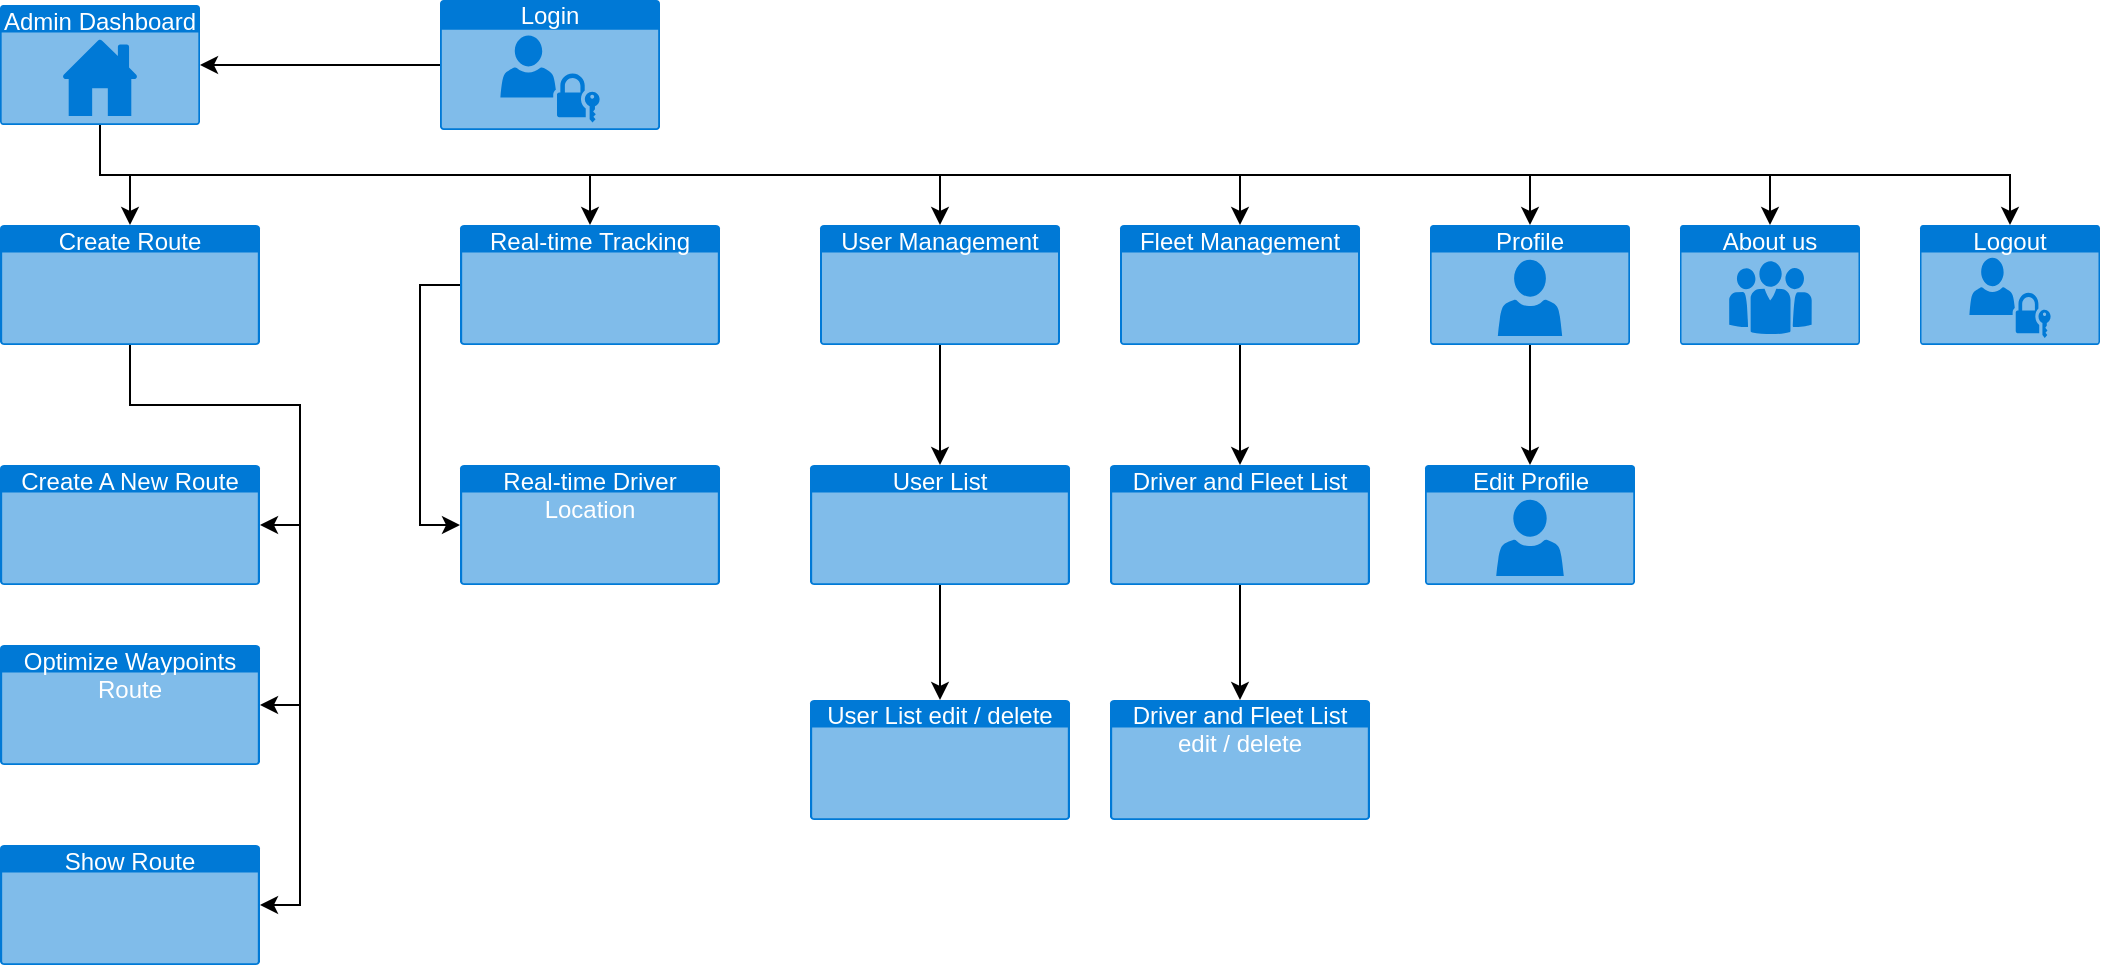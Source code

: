 <mxfile>
    <diagram id="zVcGXUKOxbqWeQ0XrZIa" name="Admin Dashboard">
        <mxGraphModel dx="1388" dy="779" grid="1" gridSize="10" guides="1" tooltips="1" connect="1" arrows="1" fold="1" page="1" pageScale="1" pageWidth="850" pageHeight="1100" math="0" shadow="0">
            <root>
                <mxCell id="0"/>
                <mxCell id="1" parent="0"/>
                <mxCell id="2" style="edgeStyle=orthogonalEdgeStyle;rounded=0;orthogonalLoop=1;jettySize=auto;html=1;exitX=0.5;exitY=1;exitDx=0;exitDy=0;exitPerimeter=0;" parent="1" source="7" target="10" edge="1">
                    <mxGeometry relative="1" as="geometry"/>
                </mxCell>
                <mxCell id="3" style="edgeStyle=orthogonalEdgeStyle;rounded=0;orthogonalLoop=1;jettySize=auto;html=1;exitX=0.5;exitY=1;exitDx=0;exitDy=0;exitPerimeter=0;" parent="1" source="7" target="14" edge="1">
                    <mxGeometry relative="1" as="geometry"/>
                </mxCell>
                <mxCell id="4" style="edgeStyle=orthogonalEdgeStyle;rounded=0;orthogonalLoop=1;jettySize=auto;html=1;exitX=0.5;exitY=1;exitDx=0;exitDy=0;exitPerimeter=0;" parent="1" source="7" target="12" edge="1">
                    <mxGeometry relative="1" as="geometry"/>
                </mxCell>
                <mxCell id="5" style="edgeStyle=orthogonalEdgeStyle;rounded=0;orthogonalLoop=1;jettySize=auto;html=1;exitX=0.5;exitY=1;exitDx=0;exitDy=0;exitPerimeter=0;" parent="1" source="7" target="15" edge="1">
                    <mxGeometry relative="1" as="geometry"/>
                </mxCell>
                <mxCell id="6" style="edgeStyle=orthogonalEdgeStyle;rounded=0;orthogonalLoop=1;jettySize=auto;html=1;exitX=0.5;exitY=1;exitDx=0;exitDy=0;exitPerimeter=0;" parent="1" source="7" target="33" edge="1">
                    <mxGeometry relative="1" as="geometry"/>
                </mxCell>
                <mxCell id="7" value="Admin Dashboard" style="html=1;whiteSpace=wrap;strokeColor=none;fillColor=#0079D6;labelPosition=center;verticalLabelPosition=middle;verticalAlign=top;align=center;fontSize=12;outlineConnect=0;spacingTop=-6;fontColor=#FFFFFF;sketch=0;shape=mxgraph.sitemap.home;" parent="1" vertex="1">
                    <mxGeometry x="40" y="42.5" width="100" height="60" as="geometry"/>
                </mxCell>
                <mxCell id="8" style="edgeStyle=orthogonalEdgeStyle;rounded=0;orthogonalLoop=1;jettySize=auto;html=1;exitX=0.5;exitY=1;exitDx=0;exitDy=0;exitPerimeter=0;" parent="1" source="9" target="30" edge="1">
                    <mxGeometry relative="1" as="geometry"/>
                </mxCell>
                <mxCell id="9" value="Profile" style="html=1;whiteSpace=wrap;strokeColor=none;fillColor=#0079D6;labelPosition=center;verticalLabelPosition=middle;verticalAlign=top;align=center;fontSize=12;outlineConnect=0;spacingTop=-6;fontColor=#FFFFFF;sketch=0;shape=mxgraph.sitemap.profile;" parent="1" vertex="1">
                    <mxGeometry x="755" y="152.5" width="100" height="60" as="geometry"/>
                </mxCell>
                <mxCell id="10" value="Create Route" style="html=1;whiteSpace=wrap;strokeColor=none;fillColor=#0079D6;labelPosition=center;verticalLabelPosition=middle;verticalAlign=top;align=center;fontSize=12;outlineConnect=0;spacingTop=-6;fontColor=#FFFFFF;sketch=0;shape=mxgraph.sitemap.page;" parent="1" vertex="1">
                    <mxGeometry x="40" y="152.5" width="130" height="60" as="geometry"/>
                </mxCell>
                <mxCell id="11" style="edgeStyle=orthogonalEdgeStyle;rounded=0;orthogonalLoop=1;jettySize=auto;html=1;exitX=0.5;exitY=1;exitDx=0;exitDy=0;exitPerimeter=0;" parent="1" source="12" target="28" edge="1">
                    <mxGeometry relative="1" as="geometry"/>
                </mxCell>
                <mxCell id="12" value="User Management" style="html=1;whiteSpace=wrap;strokeColor=none;fillColor=#0079D6;labelPosition=center;verticalLabelPosition=middle;verticalAlign=top;align=center;fontSize=12;outlineConnect=0;spacingTop=-6;fontColor=#FFFFFF;sketch=0;shape=mxgraph.sitemap.page;" parent="1" vertex="1">
                    <mxGeometry x="450" y="152.5" width="120" height="60" as="geometry"/>
                </mxCell>
                <mxCell id="13" style="edgeStyle=orthogonalEdgeStyle;rounded=0;orthogonalLoop=1;jettySize=auto;html=1;exitX=0.5;exitY=1;exitDx=0;exitDy=0;exitPerimeter=0;" parent="1" source="14" target="29" edge="1">
                    <mxGeometry relative="1" as="geometry"/>
                </mxCell>
                <mxCell id="14" value="Fleet&amp;nbsp;&lt;span style=&quot;background-color: transparent; color: light-dark(rgb(255, 255, 255), rgb(18, 18, 18));&quot;&gt;Management&lt;/span&gt;" style="html=1;whiteSpace=wrap;strokeColor=none;fillColor=#0079D6;labelPosition=center;verticalLabelPosition=middle;verticalAlign=top;align=center;fontSize=12;outlineConnect=0;spacingTop=-6;fontColor=#FFFFFF;sketch=0;shape=mxgraph.sitemap.page;" parent="1" vertex="1">
                    <mxGeometry x="600" y="152.5" width="120" height="60" as="geometry"/>
                </mxCell>
                <mxCell id="15" value="About us" style="html=1;whiteSpace=wrap;strokeColor=none;fillColor=#0079D6;labelPosition=center;verticalLabelPosition=middle;verticalAlign=top;align=center;fontSize=12;outlineConnect=0;spacingTop=-6;fontColor=#FFFFFF;sketch=0;shape=mxgraph.sitemap.about_us;" parent="1" vertex="1">
                    <mxGeometry x="880" y="152.5" width="90" height="60" as="geometry"/>
                </mxCell>
                <mxCell id="16" style="edgeStyle=orthogonalEdgeStyle;rounded=0;orthogonalLoop=1;jettySize=auto;html=1;exitX=0.5;exitY=1;exitDx=0;exitDy=0;exitPerimeter=0;entryX=0.5;entryY=0;entryDx=0;entryDy=0;entryPerimeter=0;" parent="1" source="7" target="9" edge="1">
                    <mxGeometry relative="1" as="geometry"/>
                </mxCell>
                <mxCell id="17" value="Create A New&amp;nbsp;&lt;span style=&quot;background-color: transparent; color: light-dark(rgb(255, 255, 255), rgb(18, 18, 18));&quot;&gt;Route&lt;/span&gt;" style="html=1;whiteSpace=wrap;strokeColor=none;fillColor=#0079D6;labelPosition=center;verticalLabelPosition=middle;verticalAlign=top;align=center;fontSize=12;outlineConnect=0;spacingTop=-6;fontColor=#FFFFFF;sketch=0;shape=mxgraph.sitemap.page;" parent="1" vertex="1">
                    <mxGeometry x="40" y="272.5" width="130" height="60" as="geometry"/>
                </mxCell>
                <mxCell id="18" value="Optimize Waypoints Route" style="html=1;whiteSpace=wrap;strokeColor=none;fillColor=#0079D6;labelPosition=center;verticalLabelPosition=middle;verticalAlign=top;align=center;fontSize=12;outlineConnect=0;spacingTop=-6;fontColor=#FFFFFF;sketch=0;shape=mxgraph.sitemap.page;" parent="1" vertex="1">
                    <mxGeometry x="40" y="362.5" width="130" height="60" as="geometry"/>
                </mxCell>
                <mxCell id="19" value="Show Route" style="html=1;whiteSpace=wrap;strokeColor=none;fillColor=#0079D6;labelPosition=center;verticalLabelPosition=middle;verticalAlign=top;align=center;fontSize=12;outlineConnect=0;spacingTop=-6;fontColor=#FFFFFF;sketch=0;shape=mxgraph.sitemap.page;" parent="1" vertex="1">
                    <mxGeometry x="40" y="462.5" width="130" height="60" as="geometry"/>
                </mxCell>
                <mxCell id="20" value="Real-time Tracking" style="html=1;whiteSpace=wrap;strokeColor=none;fillColor=#0079D6;labelPosition=center;verticalLabelPosition=middle;verticalAlign=top;align=center;fontSize=12;outlineConnect=0;spacingTop=-6;fontColor=#FFFFFF;sketch=0;shape=mxgraph.sitemap.page;" parent="1" vertex="1">
                    <mxGeometry x="270" y="152.5" width="130" height="60" as="geometry"/>
                </mxCell>
                <mxCell id="21" style="edgeStyle=orthogonalEdgeStyle;rounded=0;orthogonalLoop=1;jettySize=auto;html=1;exitX=0.5;exitY=1;exitDx=0;exitDy=0;exitPerimeter=0;entryX=0.5;entryY=0;entryDx=0;entryDy=0;entryPerimeter=0;" parent="1" source="7" target="20" edge="1">
                    <mxGeometry relative="1" as="geometry"/>
                </mxCell>
                <mxCell id="22" style="edgeStyle=orthogonalEdgeStyle;rounded=0;orthogonalLoop=1;jettySize=auto;html=1;exitX=0.5;exitY=1;exitDx=0;exitDy=0;exitPerimeter=0;entryX=1;entryY=0.5;entryDx=0;entryDy=0;entryPerimeter=0;" parent="1" source="10" target="17" edge="1">
                    <mxGeometry relative="1" as="geometry"/>
                </mxCell>
                <mxCell id="23" style="edgeStyle=orthogonalEdgeStyle;rounded=0;orthogonalLoop=1;jettySize=auto;html=1;exitX=0.5;exitY=1;exitDx=0;exitDy=0;exitPerimeter=0;entryX=1;entryY=0.5;entryDx=0;entryDy=0;entryPerimeter=0;" parent="1" source="10" target="18" edge="1">
                    <mxGeometry relative="1" as="geometry">
                        <Array as="points">
                            <mxPoint x="105" y="242.5"/>
                            <mxPoint x="190" y="242.5"/>
                            <mxPoint x="190" y="392.5"/>
                        </Array>
                    </mxGeometry>
                </mxCell>
                <mxCell id="24" style="edgeStyle=orthogonalEdgeStyle;rounded=0;orthogonalLoop=1;jettySize=auto;html=1;exitX=0.5;exitY=1;exitDx=0;exitDy=0;exitPerimeter=0;entryX=1;entryY=0.5;entryDx=0;entryDy=0;entryPerimeter=0;" parent="1" source="10" target="19" edge="1">
                    <mxGeometry relative="1" as="geometry">
                        <Array as="points">
                            <mxPoint x="105" y="242.5"/>
                            <mxPoint x="190" y="242.5"/>
                            <mxPoint x="190" y="492.5"/>
                        </Array>
                    </mxGeometry>
                </mxCell>
                <mxCell id="25" value="Real-time Driver Location" style="html=1;whiteSpace=wrap;strokeColor=none;fillColor=#0079D6;labelPosition=center;verticalLabelPosition=middle;verticalAlign=top;align=center;fontSize=12;outlineConnect=0;spacingTop=-6;fontColor=#FFFFFF;sketch=0;shape=mxgraph.sitemap.page;" parent="1" vertex="1">
                    <mxGeometry x="270" y="272.5" width="130" height="60" as="geometry"/>
                </mxCell>
                <mxCell id="26" style="edgeStyle=orthogonalEdgeStyle;rounded=0;orthogonalLoop=1;jettySize=auto;html=1;exitX=0;exitY=0.5;exitDx=0;exitDy=0;exitPerimeter=0;entryX=0;entryY=0.5;entryDx=0;entryDy=0;entryPerimeter=0;" parent="1" source="20" target="25" edge="1">
                    <mxGeometry relative="1" as="geometry"/>
                </mxCell>
                <mxCell id="27" style="edgeStyle=orthogonalEdgeStyle;rounded=0;orthogonalLoop=1;jettySize=auto;html=1;exitX=0.5;exitY=1;exitDx=0;exitDy=0;exitPerimeter=0;" parent="1" source="28" target="34" edge="1">
                    <mxGeometry relative="1" as="geometry"/>
                </mxCell>
                <mxCell id="28" value="User List" style="html=1;whiteSpace=wrap;strokeColor=none;fillColor=#0079D6;labelPosition=center;verticalLabelPosition=middle;verticalAlign=top;align=center;fontSize=12;outlineConnect=0;spacingTop=-6;fontColor=#FFFFFF;sketch=0;shape=mxgraph.sitemap.page;" parent="1" vertex="1">
                    <mxGeometry x="445" y="272.5" width="130" height="60" as="geometry"/>
                </mxCell>
                <mxCell id="29" value="Driver and Fleet List" style="html=1;whiteSpace=wrap;strokeColor=none;fillColor=#0079D6;labelPosition=center;verticalLabelPosition=middle;verticalAlign=top;align=center;fontSize=12;outlineConnect=0;spacingTop=-6;fontColor=#FFFFFF;sketch=0;shape=mxgraph.sitemap.page;" parent="1" vertex="1">
                    <mxGeometry x="595" y="272.5" width="130" height="60" as="geometry"/>
                </mxCell>
                <mxCell id="30" value="Edit Profile" style="html=1;whiteSpace=wrap;strokeColor=none;fillColor=#0079D6;labelPosition=center;verticalLabelPosition=middle;verticalAlign=top;align=center;fontSize=12;outlineConnect=0;spacingTop=-6;fontColor=#FFFFFF;sketch=0;shape=mxgraph.sitemap.profile;" parent="1" vertex="1">
                    <mxGeometry x="752.5" y="272.5" width="105" height="60" as="geometry"/>
                </mxCell>
                <mxCell id="31" style="edgeStyle=orthogonalEdgeStyle;rounded=0;orthogonalLoop=1;jettySize=auto;html=1;exitX=0;exitY=0.5;exitDx=0;exitDy=0;exitPerimeter=0;" parent="1" source="32" target="7" edge="1">
                    <mxGeometry relative="1" as="geometry"/>
                </mxCell>
                <mxCell id="32" value="Login" style="html=1;whiteSpace=wrap;strokeColor=none;fillColor=#0079D6;labelPosition=center;verticalLabelPosition=middle;verticalAlign=top;align=center;fontSize=12;outlineConnect=0;spacingTop=-6;fontColor=#FFFFFF;sketch=0;shape=mxgraph.sitemap.login;" parent="1" vertex="1">
                    <mxGeometry x="260" y="40" width="110" height="65" as="geometry"/>
                </mxCell>
                <mxCell id="33" value="Logout" style="html=1;whiteSpace=wrap;strokeColor=none;fillColor=#0079D6;labelPosition=center;verticalLabelPosition=middle;verticalAlign=top;align=center;fontSize=12;outlineConnect=0;spacingTop=-6;fontColor=#FFFFFF;sketch=0;shape=mxgraph.sitemap.login;" parent="1" vertex="1">
                    <mxGeometry x="1000" y="152.5" width="90" height="60" as="geometry"/>
                </mxCell>
                <mxCell id="34" value="User List edit / delete" style="html=1;whiteSpace=wrap;strokeColor=none;fillColor=#0079D6;labelPosition=center;verticalLabelPosition=middle;verticalAlign=top;align=center;fontSize=12;outlineConnect=0;spacingTop=-6;fontColor=#FFFFFF;sketch=0;shape=mxgraph.sitemap.page;" parent="1" vertex="1">
                    <mxGeometry x="445" y="390" width="130" height="60" as="geometry"/>
                </mxCell>
                <mxCell id="35" value="Driver and Fleet List edit / delete" style="html=1;whiteSpace=wrap;strokeColor=none;fillColor=#0079D6;labelPosition=center;verticalLabelPosition=middle;verticalAlign=top;align=center;fontSize=12;outlineConnect=0;spacingTop=-6;fontColor=#FFFFFF;sketch=0;shape=mxgraph.sitemap.page;" parent="1" vertex="1">
                    <mxGeometry x="595" y="390" width="130" height="60" as="geometry"/>
                </mxCell>
                <mxCell id="36" style="edgeStyle=orthogonalEdgeStyle;rounded=0;orthogonalLoop=1;jettySize=auto;html=1;exitX=0.5;exitY=1;exitDx=0;exitDy=0;exitPerimeter=0;entryX=0.5;entryY=0;entryDx=0;entryDy=0;entryPerimeter=0;" parent="1" source="29" target="35" edge="1">
                    <mxGeometry relative="1" as="geometry"/>
                </mxCell>
            </root>
        </mxGraphModel>
    </diagram>
    <diagram name="User App / Driver App" id="Ty8wS4iZjalnkXJRafek">
        <mxGraphModel dx="1388" dy="779" grid="1" gridSize="10" guides="1" tooltips="1" connect="1" arrows="1" fold="1" page="1" pageScale="1" pageWidth="1169" pageHeight="827" math="0" shadow="0">
            <root>
                <mxCell id="0"/>
                <mxCell id="1" parent="0"/>
                <mxCell id="AHtcxnfw-VCYxpmqtNCe-7" style="edgeStyle=orthogonalEdgeStyle;rounded=0;orthogonalLoop=1;jettySize=auto;html=1;exitX=0.5;exitY=1;exitDx=0;exitDy=0;exitPerimeter=0;" parent="1" source="eGlyEXPEcyiitm0dnfCs-1" target="AHtcxnfw-VCYxpmqtNCe-6" edge="1">
                    <mxGeometry relative="1" as="geometry"/>
                </mxCell>
                <mxCell id="eGlyEXPEcyiitm0dnfCs-1" value="Home" style="html=1;whiteSpace=wrap;strokeColor=none;fillColor=#0079D6;labelPosition=center;verticalLabelPosition=middle;verticalAlign=top;align=center;fontSize=12;outlineConnect=0;spacingTop=-6;fontColor=#FFFFFF;sketch=0;shape=mxgraph.sitemap.home;" parent="1" vertex="1">
                    <mxGeometry x="110" y="170" width="120" height="70" as="geometry"/>
                </mxCell>
                <mxCell id="Q-oSO-lTU0AJRZqUzg79-4" style="edgeStyle=orthogonalEdgeStyle;rounded=0;orthogonalLoop=1;jettySize=auto;html=1;exitX=0.5;exitY=1;exitDx=0;exitDy=0;exitPerimeter=0;" parent="1" source="eGlyEXPEcyiitm0dnfCs-2" target="Q-oSO-lTU0AJRZqUzg79-3" edge="1">
                    <mxGeometry relative="1" as="geometry"/>
                </mxCell>
                <mxCell id="Q-oSO-lTU0AJRZqUzg79-6" style="edgeStyle=orthogonalEdgeStyle;rounded=0;orthogonalLoop=1;jettySize=auto;html=1;exitX=0.5;exitY=1;exitDx=0;exitDy=0;exitPerimeter=0;" parent="1" source="eGlyEXPEcyiitm0dnfCs-2" target="Q-oSO-lTU0AJRZqUzg79-5" edge="1">
                    <mxGeometry relative="1" as="geometry"/>
                </mxCell>
                <mxCell id="eGlyEXPEcyiitm0dnfCs-2" value="Map" style="html=1;whiteSpace=wrap;strokeColor=none;fillColor=#0079D6;labelPosition=center;verticalLabelPosition=middle;verticalAlign=top;align=center;fontSize=12;outlineConnect=0;spacingTop=-6;fontColor=#FFFFFF;sketch=0;shape=mxgraph.sitemap.map;" parent="1" vertex="1">
                    <mxGeometry x="360" y="170" width="120" height="70" as="geometry"/>
                </mxCell>
                <mxCell id="AHtcxnfw-VCYxpmqtNCe-3" style="edgeStyle=orthogonalEdgeStyle;rounded=0;orthogonalLoop=1;jettySize=auto;html=1;exitX=0.5;exitY=1;exitDx=0;exitDy=0;exitPerimeter=0;" parent="1" source="eGlyEXPEcyiitm0dnfCs-3" target="eGlyEXPEcyiitm0dnfCs-1" edge="1">
                    <mxGeometry relative="1" as="geometry"/>
                </mxCell>
                <mxCell id="AHtcxnfw-VCYxpmqtNCe-4" style="edgeStyle=orthogonalEdgeStyle;rounded=0;orthogonalLoop=1;jettySize=auto;html=1;exitX=0.5;exitY=1;exitDx=0;exitDy=0;exitPerimeter=0;" parent="1" source="eGlyEXPEcyiitm0dnfCs-3" target="eGlyEXPEcyiitm0dnfCs-2" edge="1">
                    <mxGeometry relative="1" as="geometry"/>
                </mxCell>
                <mxCell id="Q-oSO-lTU0AJRZqUzg79-2" style="edgeStyle=orthogonalEdgeStyle;rounded=0;orthogonalLoop=1;jettySize=auto;html=1;exitX=0.5;exitY=1;exitDx=0;exitDy=0;exitPerimeter=0;" parent="1" source="eGlyEXPEcyiitm0dnfCs-3" target="Q-oSO-lTU0AJRZqUzg79-1" edge="1">
                    <mxGeometry relative="1" as="geometry"/>
                </mxCell>
                <mxCell id="eGlyEXPEcyiitm0dnfCs-3" value="User App Login" style="html=1;whiteSpace=wrap;strokeColor=none;fillColor=#0079D6;labelPosition=center;verticalLabelPosition=middle;verticalAlign=top;align=center;fontSize=12;outlineConnect=0;spacingTop=-6;fontColor=#FFFFFF;sketch=0;shape=mxgraph.sitemap.login;" parent="1" vertex="1">
                    <mxGeometry x="110" y="50" width="120" height="70" as="geometry"/>
                </mxCell>
                <mxCell id="AHtcxnfw-VCYxpmqtNCe-2" value="Get Current Location" style="html=1;whiteSpace=wrap;strokeColor=none;fillColor=#0079D6;labelPosition=center;verticalLabelPosition=middle;verticalAlign=top;align=center;fontSize=12;outlineConnect=0;spacingTop=-6;fontColor=#FFFFFF;sketch=0;shape=mxgraph.sitemap.page;" parent="1" vertex="1">
                    <mxGeometry x="40" y="300" width="120" height="70" as="geometry"/>
                </mxCell>
                <mxCell id="AHtcxnfw-VCYxpmqtNCe-5" style="edgeStyle=orthogonalEdgeStyle;rounded=0;orthogonalLoop=1;jettySize=auto;html=1;exitX=0.5;exitY=1;exitDx=0;exitDy=0;exitPerimeter=0;entryX=0.5;entryY=0;entryDx=0;entryDy=0;entryPerimeter=0;" parent="1" source="eGlyEXPEcyiitm0dnfCs-1" target="AHtcxnfw-VCYxpmqtNCe-2" edge="1">
                    <mxGeometry relative="1" as="geometry"/>
                </mxCell>
                <mxCell id="AHtcxnfw-VCYxpmqtNCe-6" value="Toggle Status" style="html=1;whiteSpace=wrap;strokeColor=none;fillColor=#0079D6;labelPosition=center;verticalLabelPosition=middle;verticalAlign=top;align=center;fontSize=12;outlineConnect=0;spacingTop=-6;fontColor=#FFFFFF;sketch=0;shape=mxgraph.sitemap.page;" parent="1" vertex="1">
                    <mxGeometry x="200" y="300" width="120" height="70" as="geometry"/>
                </mxCell>
                <mxCell id="Q-oSO-lTU0AJRZqUzg79-1" value="Logout" style="html=1;whiteSpace=wrap;strokeColor=none;fillColor=#0079D6;labelPosition=center;verticalLabelPosition=middle;verticalAlign=top;align=center;fontSize=12;outlineConnect=0;spacingTop=-6;fontColor=#FFFFFF;sketch=0;shape=mxgraph.sitemap.login;" parent="1" vertex="1">
                    <mxGeometry x="550" y="170" width="110" height="70" as="geometry"/>
                </mxCell>
                <mxCell id="Q-oSO-lTU0AJRZqUzg79-3" value="Driver Location" style="html=1;whiteSpace=wrap;strokeColor=none;fillColor=#0079D6;labelPosition=center;verticalLabelPosition=middle;verticalAlign=top;align=center;fontSize=12;outlineConnect=0;spacingTop=-6;fontColor=#FFFFFF;sketch=0;shape=mxgraph.sitemap.map;" parent="1" vertex="1">
                    <mxGeometry x="360" y="300" width="120" height="70" as="geometry"/>
                </mxCell>
                <mxCell id="Q-oSO-lTU0AJRZqUzg79-5" value="User Location" style="html=1;whiteSpace=wrap;strokeColor=none;fillColor=#0079D6;labelPosition=center;verticalLabelPosition=middle;verticalAlign=top;align=center;fontSize=12;outlineConnect=0;spacingTop=-6;fontColor=#FFFFFF;sketch=0;shape=mxgraph.sitemap.map;" parent="1" vertex="1">
                    <mxGeometry x="530" y="300" width="120" height="70" as="geometry"/>
                </mxCell>
                <mxCell id="RpKS6iJZ374FpsYBr7GC-1" style="edgeStyle=orthogonalEdgeStyle;rounded=0;orthogonalLoop=1;jettySize=auto;html=1;exitX=0.5;exitY=1;exitDx=0;exitDy=0;exitPerimeter=0;" parent="1" source="RpKS6iJZ374FpsYBr7GC-3" target="RpKS6iJZ374FpsYBr7GC-8" edge="1">
                    <mxGeometry relative="1" as="geometry"/>
                </mxCell>
                <mxCell id="RpKS6iJZ374FpsYBr7GC-2" style="edgeStyle=orthogonalEdgeStyle;rounded=0;orthogonalLoop=1;jettySize=auto;html=1;exitX=0.5;exitY=1;exitDx=0;exitDy=0;exitPerimeter=0;" parent="1" source="RpKS6iJZ374FpsYBr7GC-3" target="RpKS6iJZ374FpsYBr7GC-11" edge="1">
                    <mxGeometry relative="1" as="geometry"/>
                </mxCell>
                <mxCell id="RpKS6iJZ374FpsYBr7GC-3" value="Home" style="html=1;whiteSpace=wrap;strokeColor=none;fillColor=#0079D6;labelPosition=center;verticalLabelPosition=middle;verticalAlign=top;align=center;fontSize=12;outlineConnect=0;spacingTop=-6;fontColor=#FFFFFF;sketch=0;shape=mxgraph.sitemap.home;" parent="1" vertex="1">
                    <mxGeometry x="540" y="530" width="120" height="70" as="geometry"/>
                </mxCell>
                <mxCell id="RpKS6iJZ374FpsYBr7GC-4" value="Profile" style="html=1;whiteSpace=wrap;strokeColor=none;fillColor=#0079D6;labelPosition=center;verticalLabelPosition=middle;verticalAlign=top;align=center;fontSize=12;outlineConnect=0;spacingTop=-6;fontColor=#FFFFFF;sketch=0;shape=mxgraph.sitemap.profile;" parent="1" vertex="1">
                    <mxGeometry x="720" y="530" width="110" height="70" as="geometry"/>
                </mxCell>
                <mxCell id="RpKS6iJZ374FpsYBr7GC-5" style="edgeStyle=orthogonalEdgeStyle;rounded=0;orthogonalLoop=1;jettySize=auto;html=1;exitX=0.5;exitY=1;exitDx=0;exitDy=0;exitPerimeter=0;" parent="1" source="RpKS6iJZ374FpsYBr7GC-7" target="RpKS6iJZ374FpsYBr7GC-3" edge="1">
                    <mxGeometry relative="1" as="geometry"/>
                </mxCell>
                <mxCell id="RpKS6iJZ374FpsYBr7GC-6" style="edgeStyle=orthogonalEdgeStyle;rounded=0;orthogonalLoop=1;jettySize=auto;html=1;exitX=0.5;exitY=1;exitDx=0;exitDy=0;exitPerimeter=0;" parent="1" source="RpKS6iJZ374FpsYBr7GC-7" target="RpKS6iJZ374FpsYBr7GC-4" edge="1">
                    <mxGeometry relative="1" as="geometry"/>
                </mxCell>
                <mxCell id="RpKS6iJZ374FpsYBr7GC-7" value="Dirver App Login" style="html=1;whiteSpace=wrap;strokeColor=none;fillColor=#0079D6;labelPosition=center;verticalLabelPosition=middle;verticalAlign=top;align=center;fontSize=12;outlineConnect=0;spacingTop=-6;fontColor=#FFFFFF;sketch=0;shape=mxgraph.sitemap.login;" parent="1" vertex="1">
                    <mxGeometry x="715" y="400" width="120" height="70" as="geometry"/>
                </mxCell>
                <mxCell id="RpKS6iJZ374FpsYBr7GC-8" value="View Live User List" style="html=1;whiteSpace=wrap;strokeColor=none;fillColor=#0079D6;labelPosition=center;verticalLabelPosition=middle;verticalAlign=top;align=center;fontSize=12;outlineConnect=0;spacingTop=-6;fontColor=#FFFFFF;sketch=0;shape=mxgraph.sitemap.page;" parent="1" vertex="1">
                    <mxGeometry x="540" y="650" width="120" height="70" as="geometry"/>
                </mxCell>
                <mxCell id="RpKS6iJZ374FpsYBr7GC-9" value="Log Out" style="html=1;whiteSpace=wrap;strokeColor=none;fillColor=#0079D6;labelPosition=center;verticalLabelPosition=middle;verticalAlign=top;align=center;fontSize=12;outlineConnect=0;spacingTop=-6;fontColor=#FFFFFF;sketch=0;shape=mxgraph.sitemap.login;" parent="1" vertex="1">
                    <mxGeometry x="880" y="530" width="120" height="70" as="geometry"/>
                </mxCell>
                <mxCell id="RpKS6iJZ374FpsYBr7GC-10" style="edgeStyle=orthogonalEdgeStyle;rounded=0;orthogonalLoop=1;jettySize=auto;html=1;exitX=0.5;exitY=1;exitDx=0;exitDy=0;exitPerimeter=0;entryX=0.5;entryY=0;entryDx=0;entryDy=0;entryPerimeter=0;" parent="1" source="RpKS6iJZ374FpsYBr7GC-7" target="RpKS6iJZ374FpsYBr7GC-9" edge="1">
                    <mxGeometry relative="1" as="geometry"/>
                </mxCell>
                <mxCell id="RpKS6iJZ374FpsYBr7GC-11" value="Redirect to the Google maps" style="html=1;whiteSpace=wrap;strokeColor=none;fillColor=#0079D6;labelPosition=center;verticalLabelPosition=middle;verticalAlign=top;align=center;fontSize=12;outlineConnect=0;spacingTop=-6;fontColor=#FFFFFF;sketch=0;shape=mxgraph.sitemap.map;" parent="1" vertex="1">
                    <mxGeometry x="730" y="650" width="130" height="70" as="geometry"/>
                </mxCell>
                <mxCell id="xVpZbGVV-So8_WtsxbZJ-9" value="View on Map" style="html=1;whiteSpace=wrap;strokeColor=none;fillColor=#0079D6;labelPosition=center;verticalLabelPosition=middle;verticalAlign=top;align=center;fontSize=12;outlineConnect=0;spacingTop=-6;fontColor=#FFFFFF;sketch=0;shape=mxgraph.sitemap.page;" parent="1" vertex="1">
                    <mxGeometry x="200" y="414" width="120" height="70" as="geometry"/>
                </mxCell>
                <mxCell id="xVpZbGVV-So8_WtsxbZJ-10" style="edgeStyle=orthogonalEdgeStyle;rounded=0;orthogonalLoop=1;jettySize=auto;html=1;exitX=0.5;exitY=1;exitDx=0;exitDy=0;exitPerimeter=0;entryX=0.5;entryY=0;entryDx=0;entryDy=0;entryPerimeter=0;" parent="1" source="AHtcxnfw-VCYxpmqtNCe-6" target="xVpZbGVV-So8_WtsxbZJ-9" edge="1">
                    <mxGeometry relative="1" as="geometry"/>
                </mxCell>
                <mxCell id="xVpZbGVV-So8_WtsxbZJ-11" style="edgeStyle=orthogonalEdgeStyle;rounded=0;orthogonalLoop=1;jettySize=auto;html=1;exitX=1;exitY=0.5;exitDx=0;exitDy=0;exitPerimeter=0;entryX=0;entryY=0.5;entryDx=0;entryDy=0;entryPerimeter=0;" parent="1" source="xVpZbGVV-So8_WtsxbZJ-9" target="eGlyEXPEcyiitm0dnfCs-2" edge="1">
                    <mxGeometry relative="1" as="geometry"/>
                </mxCell>
                <mxCell id="6hgYc6MsSEqx8FuB6dJy-1" value="Confirm Pick Up" style="html=1;whiteSpace=wrap;strokeColor=none;fillColor=#0079D6;labelPosition=center;verticalLabelPosition=middle;verticalAlign=top;align=center;fontSize=12;outlineConnect=0;spacingTop=-6;fontColor=#FFFFFF;sketch=0;shape=mxgraph.sitemap.map;" parent="1" vertex="1">
                    <mxGeometry x="900" y="650" width="130" height="70" as="geometry"/>
                </mxCell>
                <mxCell id="6hgYc6MsSEqx8FuB6dJy-3" style="edgeStyle=orthogonalEdgeStyle;rounded=0;orthogonalLoop=1;jettySize=auto;html=1;exitX=0.5;exitY=1;exitDx=0;exitDy=0;exitPerimeter=0;entryX=0.5;entryY=0;entryDx=0;entryDy=0;entryPerimeter=0;" parent="1" source="RpKS6iJZ374FpsYBr7GC-3" target="6hgYc6MsSEqx8FuB6dJy-1" edge="1">
                    <mxGeometry relative="1" as="geometry"/>
                </mxCell>
            </root>
        </mxGraphModel>
    </diagram>
    <diagram name="UseCase Diagram" id="wsh-dcZIvA1qbJ55D9pE">
        <mxGraphModel dx="1388" dy="779" grid="1" gridSize="10" guides="1" tooltips="1" connect="1" arrows="1" fold="1" page="1" pageScale="1" pageWidth="1169" pageHeight="827" math="0" shadow="0">
            <root>
                <mxCell id="0"/>
                <mxCell id="1" parent="0"/>
                <mxCell id="hiRXYmGd5ar1PMM8wQ3n-1" value="" style="rounded=0;whiteSpace=wrap;html=1;" parent="1" vertex="1">
                    <mxGeometry x="330" y="90" width="430" height="960" as="geometry"/>
                </mxCell>
                <mxCell id="hiRXYmGd5ar1PMM8wQ3n-2" value="Admin" style="shape=umlActor;verticalLabelPosition=bottom;verticalAlign=top;html=1;" parent="1" vertex="1">
                    <mxGeometry x="860" y="750" width="90" height="150" as="geometry"/>
                </mxCell>
                <mxCell id="hiRXYmGd5ar1PMM8wQ3n-3" value="Driver" style="shape=umlActor;verticalLabelPosition=bottom;verticalAlign=top;" parent="1" vertex="1">
                    <mxGeometry x="210" y="190" width="80" height="140" as="geometry"/>
                </mxCell>
                <mxCell id="hiRXYmGd5ar1PMM8wQ3n-4" value="Member" style="shape=umlActor;verticalLabelPosition=bottom;verticalAlign=top;" parent="1" vertex="1">
                    <mxGeometry x="210" y="370" width="80" height="150" as="geometry"/>
                </mxCell>
                <mxCell id="hiRXYmGd5ar1PMM8wQ3n-5" value="Update Location" style="ellipse;whiteSpace=wrap;html=1;" parent="1" vertex="1">
                    <mxGeometry x="360" y="110" width="115" height="30" as="geometry"/>
                </mxCell>
                <mxCell id="hiRXYmGd5ar1PMM8wQ3n-6" value="Pickup Member" style="ellipse;whiteSpace=wrap;html=1;" parent="1" vertex="1">
                    <mxGeometry x="360" y="160" width="115" height="30" as="geometry"/>
                </mxCell>
                <mxCell id="hiRXYmGd5ar1PMM8wQ3n-8" value="View Assigned Members" style="ellipse;whiteSpace=wrap;html=1;" parent="1" vertex="1">
                    <mxGeometry x="360" y="220" width="137.5" height="40" as="geometry"/>
                </mxCell>
                <mxCell id="hiRXYmGd5ar1PMM8wQ3n-9" value="Start Trip" style="ellipse;whiteSpace=wrap;html=1;" parent="1" vertex="1">
                    <mxGeometry x="400" y="280" width="137.5" height="40" as="geometry"/>
                </mxCell>
                <mxCell id="hiRXYmGd5ar1PMM8wQ3n-10" value="Login" style="ellipse;whiteSpace=wrap;html=1;" parent="1" vertex="1">
                    <mxGeometry x="463.75" y="400" width="137.5" height="40" as="geometry"/>
                </mxCell>
                <mxCell id="hiRXYmGd5ar1PMM8wQ3n-11" value="" style="endArrow=classic;html=1;rounded=0;entryX=1;entryY=0.5;entryDx=0;entryDy=0;" parent="1" target="hiRXYmGd5ar1PMM8wQ3n-10" edge="1">
                    <mxGeometry width="50" height="50" relative="1" as="geometry">
                        <mxPoint x="850" y="790" as="sourcePoint"/>
                        <mxPoint x="710" y="460" as="targetPoint"/>
                    </mxGeometry>
                </mxCell>
                <mxCell id="hiRXYmGd5ar1PMM8wQ3n-12" value="" style="endArrow=classic;html=1;rounded=0;entryX=0;entryY=0.5;entryDx=0;entryDy=0;" parent="1" target="hiRXYmGd5ar1PMM8wQ3n-10" edge="1">
                    <mxGeometry width="50" height="50" relative="1" as="geometry">
                        <mxPoint x="300" y="410" as="sourcePoint"/>
                        <mxPoint x="410" y="450" as="targetPoint"/>
                    </mxGeometry>
                </mxCell>
                <mxCell id="hiRXYmGd5ar1PMM8wQ3n-13" value="" style="endArrow=classic;html=1;rounded=0;entryX=0;entryY=0.5;entryDx=0;entryDy=0;" parent="1" source="hiRXYmGd5ar1PMM8wQ3n-3" target="hiRXYmGd5ar1PMM8wQ3n-10" edge="1">
                    <mxGeometry width="50" height="50" relative="1" as="geometry">
                        <mxPoint x="300" y="300" as="sourcePoint"/>
                        <mxPoint x="460" y="420" as="targetPoint"/>
                    </mxGeometry>
                </mxCell>
                <mxCell id="hiRXYmGd5ar1PMM8wQ3n-14" value="" style="endArrow=classic;html=1;rounded=0;entryX=0;entryY=0.5;entryDx=0;entryDy=0;" parent="1" source="hiRXYmGd5ar1PMM8wQ3n-3" target="hiRXYmGd5ar1PMM8wQ3n-5" edge="1">
                    <mxGeometry width="50" height="50" relative="1" as="geometry">
                        <mxPoint x="300" y="280" as="sourcePoint"/>
                        <mxPoint x="474" y="430" as="targetPoint"/>
                    </mxGeometry>
                </mxCell>
                <mxCell id="hiRXYmGd5ar1PMM8wQ3n-15" value="" style="endArrow=classic;html=1;rounded=0;entryX=0;entryY=0.5;entryDx=0;entryDy=0;" parent="1" target="hiRXYmGd5ar1PMM8wQ3n-6" edge="1">
                    <mxGeometry width="50" height="50" relative="1" as="geometry">
                        <mxPoint x="300" y="220" as="sourcePoint"/>
                        <mxPoint x="484" y="440" as="targetPoint"/>
                    </mxGeometry>
                </mxCell>
                <mxCell id="hiRXYmGd5ar1PMM8wQ3n-17" value="" style="endArrow=classic;html=1;rounded=0;entryX=0;entryY=0.5;entryDx=0;entryDy=0;" parent="1" source="hiRXYmGd5ar1PMM8wQ3n-3" target="hiRXYmGd5ar1PMM8wQ3n-8" edge="1">
                    <mxGeometry width="50" height="50" relative="1" as="geometry">
                        <mxPoint x="310" y="300" as="sourcePoint"/>
                        <mxPoint x="504" y="460" as="targetPoint"/>
                    </mxGeometry>
                </mxCell>
                <mxCell id="hiRXYmGd5ar1PMM8wQ3n-18" value="" style="endArrow=classic;html=1;rounded=0;entryX=0;entryY=0.5;entryDx=0;entryDy=0;" parent="1" source="hiRXYmGd5ar1PMM8wQ3n-3" target="hiRXYmGd5ar1PMM8wQ3n-9" edge="1">
                    <mxGeometry width="50" height="50" relative="1" as="geometry">
                        <mxPoint x="300" y="300" as="sourcePoint"/>
                        <mxPoint x="514" y="470" as="targetPoint"/>
                    </mxGeometry>
                </mxCell>
                <mxCell id="hiRXYmGd5ar1PMM8wQ3n-19" value="Update Profile" style="ellipse;whiteSpace=wrap;html=1;" parent="1" vertex="1">
                    <mxGeometry x="461.25" y="464" width="137.5" height="40" as="geometry"/>
                </mxCell>
                <mxCell id="hiRXYmGd5ar1PMM8wQ3n-20" value="Recevice Notifications (Driver)" style="ellipse;whiteSpace=wrap;html=1;" parent="1" vertex="1">
                    <mxGeometry x="456.88" y="520" width="146.25" height="50" as="geometry"/>
                </mxCell>
                <mxCell id="hiRXYmGd5ar1PMM8wQ3n-21" value="Set Pickup Status" style="ellipse;whiteSpace=wrap;html=1;" parent="1" vertex="1">
                    <mxGeometry x="456.88" y="590" width="146.25" height="50" as="geometry"/>
                </mxCell>
                <mxCell id="hiRXYmGd5ar1PMM8wQ3n-22" value="View ETA" style="ellipse;whiteSpace=wrap;html=1;" parent="1" vertex="1">
                    <mxGeometry x="456.88" y="650" width="146.25" height="40" as="geometry"/>
                </mxCell>
                <mxCell id="hiRXYmGd5ar1PMM8wQ3n-23" value="Track Ferry Location" style="ellipse;whiteSpace=wrap;html=1;" parent="1" vertex="1">
                    <mxGeometry x="456.87" y="710" width="146.25" height="40" as="geometry"/>
                </mxCell>
                <mxCell id="hiRXYmGd5ar1PMM8wQ3n-24" value="View Routes" style="ellipse;whiteSpace=wrap;html=1;" parent="1" vertex="1">
                    <mxGeometry x="459.38" y="770" width="146.25" height="40" as="geometry"/>
                </mxCell>
                <mxCell id="hiRXYmGd5ar1PMM8wQ3n-25" value="Configure Pickup Points" style="ellipse;whiteSpace=wrap;html=1;" parent="1" vertex="1">
                    <mxGeometry x="456.87" y="830" width="146.25" height="40" as="geometry"/>
                </mxCell>
                <mxCell id="hiRXYmGd5ar1PMM8wQ3n-26" value="View Reports" style="ellipse;whiteSpace=wrap;html=1;" parent="1" vertex="1">
                    <mxGeometry x="456.88" y="890" width="146.25" height="40" as="geometry"/>
                </mxCell>
                <mxCell id="hiRXYmGd5ar1PMM8wQ3n-27" value="Manage Drivers(CRUD)" style="ellipse;whiteSpace=wrap;html=1;" parent="1" vertex="1">
                    <mxGeometry x="459.38" y="940" width="146.25" height="40" as="geometry"/>
                </mxCell>
                <mxCell id="hiRXYmGd5ar1PMM8wQ3n-28" value="Manage Members(CRUD)" style="ellipse;whiteSpace=wrap;html=1;" parent="1" vertex="1">
                    <mxGeometry x="456.88" y="1000" width="146.25" height="40" as="geometry"/>
                </mxCell>
                <mxCell id="hiRXYmGd5ar1PMM8wQ3n-29" value="" style="endArrow=classic;html=1;rounded=0;entryX=1.005;entryY=0.645;entryDx=0;entryDy=0;entryPerimeter=0;" parent="1" target="hiRXYmGd5ar1PMM8wQ3n-19" edge="1">
                    <mxGeometry width="50" height="50" relative="1" as="geometry">
                        <mxPoint x="820" y="780" as="sourcePoint"/>
                        <mxPoint x="474" y="430" as="targetPoint"/>
                    </mxGeometry>
                </mxCell>
                <mxCell id="hiRXYmGd5ar1PMM8wQ3n-30" value="" style="endArrow=classic;html=1;rounded=0;entryX=0;entryY=0.5;entryDx=0;entryDy=0;" parent="1" target="hiRXYmGd5ar1PMM8wQ3n-20" edge="1">
                    <mxGeometry width="50" height="50" relative="1" as="geometry">
                        <mxPoint x="300" y="420" as="sourcePoint"/>
                        <mxPoint x="484" y="440" as="targetPoint"/>
                    </mxGeometry>
                </mxCell>
                <mxCell id="hiRXYmGd5ar1PMM8wQ3n-31" value="" style="endArrow=classic;html=1;rounded=0;entryX=0;entryY=0.5;entryDx=0;entryDy=0;" parent="1" target="hiRXYmGd5ar1PMM8wQ3n-21" edge="1">
                    <mxGeometry width="50" height="50" relative="1" as="geometry">
                        <mxPoint x="300" y="430" as="sourcePoint"/>
                        <mxPoint x="494" y="450" as="targetPoint"/>
                    </mxGeometry>
                </mxCell>
                <mxCell id="hiRXYmGd5ar1PMM8wQ3n-32" value="" style="endArrow=classic;html=1;rounded=0;entryX=0;entryY=0.5;entryDx=0;entryDy=0;" parent="1" target="hiRXYmGd5ar1PMM8wQ3n-22" edge="1">
                    <mxGeometry width="50" height="50" relative="1" as="geometry">
                        <mxPoint x="300" y="430" as="sourcePoint"/>
                        <mxPoint x="504" y="460" as="targetPoint"/>
                    </mxGeometry>
                </mxCell>
                <mxCell id="hiRXYmGd5ar1PMM8wQ3n-33" value="" style="endArrow=classic;html=1;rounded=0;entryX=0;entryY=0.5;entryDx=0;entryDy=0;" parent="1" target="hiRXYmGd5ar1PMM8wQ3n-23" edge="1">
                    <mxGeometry width="50" height="50" relative="1" as="geometry">
                        <mxPoint x="300" y="450" as="sourcePoint"/>
                        <mxPoint x="514" y="470" as="targetPoint"/>
                    </mxGeometry>
                </mxCell>
                <mxCell id="hiRXYmGd5ar1PMM8wQ3n-34" value="" style="endArrow=classic;html=1;rounded=0;entryX=1;entryY=0.5;entryDx=0;entryDy=0;" parent="1" target="hiRXYmGd5ar1PMM8wQ3n-24" edge="1">
                    <mxGeometry width="50" height="50" relative="1" as="geometry">
                        <mxPoint x="840" y="800" as="sourcePoint"/>
                        <mxPoint x="467" y="740" as="targetPoint"/>
                    </mxGeometry>
                </mxCell>
                <mxCell id="hiRXYmGd5ar1PMM8wQ3n-35" value="" style="endArrow=classic;html=1;rounded=0;entryX=1;entryY=0.5;entryDx=0;entryDy=0;" parent="1" target="hiRXYmGd5ar1PMM8wQ3n-25" edge="1">
                    <mxGeometry width="50" height="50" relative="1" as="geometry">
                        <mxPoint x="850" y="810" as="sourcePoint"/>
                        <mxPoint x="616" y="800" as="targetPoint"/>
                    </mxGeometry>
                </mxCell>
                <mxCell id="hiRXYmGd5ar1PMM8wQ3n-36" value="" style="endArrow=classic;html=1;rounded=0;entryX=1;entryY=0.5;entryDx=0;entryDy=0;" parent="1" target="hiRXYmGd5ar1PMM8wQ3n-26" edge="1">
                    <mxGeometry width="50" height="50" relative="1" as="geometry">
                        <mxPoint x="860" y="820" as="sourcePoint"/>
                        <mxPoint x="626" y="810" as="targetPoint"/>
                    </mxGeometry>
                </mxCell>
                <mxCell id="hiRXYmGd5ar1PMM8wQ3n-37" value="" style="endArrow=classic;html=1;rounded=0;entryX=1;entryY=0.5;entryDx=0;entryDy=0;" parent="1" target="hiRXYmGd5ar1PMM8wQ3n-27" edge="1">
                    <mxGeometry width="50" height="50" relative="1" as="geometry">
                        <mxPoint x="870" y="830" as="sourcePoint"/>
                        <mxPoint x="636" y="820" as="targetPoint"/>
                    </mxGeometry>
                </mxCell>
                <mxCell id="hiRXYmGd5ar1PMM8wQ3n-38" value="" style="endArrow=classic;html=1;rounded=0;entryX=1;entryY=0.5;entryDx=0;entryDy=0;" parent="1" target="hiRXYmGd5ar1PMM8wQ3n-28" edge="1">
                    <mxGeometry width="50" height="50" relative="1" as="geometry">
                        <mxPoint x="880" y="840" as="sourcePoint"/>
                        <mxPoint x="646" y="830" as="targetPoint"/>
                    </mxGeometry>
                </mxCell>
                <mxCell id="hiRXYmGd5ar1PMM8wQ3n-39" value="Pickup User Status" style="ellipse;whiteSpace=wrap;html=1;" parent="1" vertex="1">
                    <mxGeometry x="630" y="180" width="97.5" height="40" as="geometry"/>
                </mxCell>
                <mxCell id="hiRXYmGd5ar1PMM8wQ3n-41" value="Redirect Google Maps Route &amp;amp; Navigation" style="ellipse;whiteSpace=wrap;html=1;" parent="1" vertex="1">
                    <mxGeometry x="620" y="270" width="127.5" height="70" as="geometry"/>
                </mxCell>
                <mxCell id="hiRXYmGd5ar1PMM8wQ3n-43" value="" style="endArrow=none;dashed=1;html=1;dashPattern=1 3;strokeWidth=2;rounded=0;exitX=1;exitY=0.5;exitDx=0;exitDy=0;entryX=0;entryY=0.5;entryDx=0;entryDy=0;" parent="1" source="hiRXYmGd5ar1PMM8wQ3n-9" target="hiRXYmGd5ar1PMM8wQ3n-41" edge="1">
                    <mxGeometry width="50" height="50" relative="1" as="geometry">
                        <mxPoint x="520" y="370" as="sourcePoint"/>
                        <mxPoint x="570" y="320" as="targetPoint"/>
                    </mxGeometry>
                </mxCell>
                <mxCell id="hiRXYmGd5ar1PMM8wQ3n-46" value="&amp;lt;&amp;lt;include&amp;gt;&amp;gt;" style="edgeLabel;html=1;align=center;verticalAlign=middle;resizable=0;points=[];" parent="hiRXYmGd5ar1PMM8wQ3n-43" vertex="1" connectable="0">
                    <mxGeometry x="0.337" y="-3" relative="1" as="geometry">
                        <mxPoint x="-23" y="4" as="offset"/>
                    </mxGeometry>
                </mxCell>
                <mxCell id="hiRXYmGd5ar1PMM8wQ3n-44" value="" style="endArrow=none;dashed=1;html=1;dashPattern=1 3;strokeWidth=2;rounded=0;entryX=0;entryY=0.5;entryDx=0;entryDy=0;exitX=1;exitY=0.5;exitDx=0;exitDy=0;" parent="1" source="hiRXYmGd5ar1PMM8wQ3n-8" target="hiRXYmGd5ar1PMM8wQ3n-39" edge="1">
                    <mxGeometry width="50" height="50" relative="1" as="geometry">
                        <mxPoint x="510" y="260" as="sourcePoint"/>
                        <mxPoint x="560" y="210" as="targetPoint"/>
                    </mxGeometry>
                </mxCell>
                <mxCell id="hiRXYmGd5ar1PMM8wQ3n-45" value="&amp;lt;&amp;lt;extend&amp;gt;&amp;gt;" style="edgeLabel;html=1;align=center;verticalAlign=middle;resizable=0;points=[];rotation=-15;" parent="hiRXYmGd5ar1PMM8wQ3n-44" vertex="1" connectable="0">
                    <mxGeometry x="0.425" y="-1" relative="1" as="geometry">
                        <mxPoint y="18" as="offset"/>
                    </mxGeometry>
                </mxCell>
                <mxCell id="hiRXYmGd5ar1PMM8wQ3n-47" value="Logout" style="ellipse;whiteSpace=wrap;html=1;" parent="1" vertex="1">
                    <mxGeometry x="465.63" y="350" width="137.5" height="40" as="geometry"/>
                </mxCell>
                <mxCell id="hiRXYmGd5ar1PMM8wQ3n-48" value="" style="endArrow=classic;html=1;rounded=0;entryX=0;entryY=0.5;entryDx=0;entryDy=0;" parent="1" target="hiRXYmGd5ar1PMM8wQ3n-47" edge="1">
                    <mxGeometry width="50" height="50" relative="1" as="geometry">
                        <mxPoint x="300" y="280" as="sourcePoint"/>
                        <mxPoint x="570" y="490" as="targetPoint"/>
                    </mxGeometry>
                </mxCell>
                <mxCell id="hiRXYmGd5ar1PMM8wQ3n-49" value="" style="endArrow=classic;html=1;rounded=0;entryX=0;entryY=0.5;entryDx=0;entryDy=0;" parent="1" target="hiRXYmGd5ar1PMM8wQ3n-47" edge="1">
                    <mxGeometry width="50" height="50" relative="1" as="geometry">
                        <mxPoint x="300" y="390" as="sourcePoint"/>
                        <mxPoint x="726" y="500" as="targetPoint"/>
                    </mxGeometry>
                </mxCell>
                <mxCell id="hiRXYmGd5ar1PMM8wQ3n-50" value="" style="endArrow=classic;html=1;rounded=0;entryX=1;entryY=0.5;entryDx=0;entryDy=0;" parent="1" target="hiRXYmGd5ar1PMM8wQ3n-47" edge="1">
                    <mxGeometry width="50" height="50" relative="1" as="geometry">
                        <mxPoint x="850" y="770" as="sourcePoint"/>
                        <mxPoint x="820" y="400" as="targetPoint"/>
                    </mxGeometry>
                </mxCell>
                <mxCell id="hiRXYmGd5ar1PMM8wQ3n-51" value="" style="endArrow=classic;html=1;rounded=0;entryX=1;entryY=0.5;entryDx=0;entryDy=0;" parent="1" target="hiRXYmGd5ar1PMM8wQ3n-23" edge="1">
                    <mxGeometry width="50" height="50" relative="1" as="geometry">
                        <mxPoint x="810" y="790" as="sourcePoint"/>
                        <mxPoint x="730" y="780" as="targetPoint"/>
                    </mxGeometry>
                </mxCell>
            </root>
        </mxGraphModel>
    </diagram>
    <diagram name="Driver - Activity Diagram" id="p-gQXjCXO9rWhExDaYax">
        <mxGraphModel dx="1388" dy="779" grid="1" gridSize="10" guides="1" tooltips="1" connect="1" arrows="1" fold="1" page="1" pageScale="1" pageWidth="827" pageHeight="1169" math="0" shadow="0">
            <root>
                <mxCell id="0"/>
                <mxCell id="1" parent="0"/>
                <mxCell id="Xv0jmEuxYebaInmPw1kQ-6" style="edgeStyle=orthogonalEdgeStyle;rounded=0;orthogonalLoop=1;jettySize=auto;html=1;exitX=0.5;exitY=1;exitDx=0;exitDy=0;entryX=0.5;entryY=0;entryDx=0;entryDy=0;" parent="1" source="Xv0jmEuxYebaInmPw1kQ-1" target="Xv0jmEuxYebaInmPw1kQ-3" edge="1">
                    <mxGeometry relative="1" as="geometry"/>
                </mxCell>
                <mxCell id="Xv0jmEuxYebaInmPw1kQ-1" value="" style="ellipse;html=1;shape=endState;fillColor=#000000;strokeColor=#ff0000;" parent="1" vertex="1">
                    <mxGeometry x="350" y="50" width="30" height="30" as="geometry"/>
                </mxCell>
                <mxCell id="Xv0jmEuxYebaInmPw1kQ-2" value="Start Driver App" style="text;html=1;align=center;verticalAlign=middle;resizable=0;points=[];autosize=1;strokeColor=none;fillColor=none;" parent="1" vertex="1">
                    <mxGeometry x="310" y="20" width="110" height="30" as="geometry"/>
                </mxCell>
                <mxCell id="Xv0jmEuxYebaInmPw1kQ-3" value="Authenticated?" style="rhombus;whiteSpace=wrap;html=1;fontColor=#000000;fillColor=#ffffc0;strokeColor=#ff0000;" parent="1" vertex="1">
                    <mxGeometry x="317.5" y="120" width="95" height="70" as="geometry"/>
                </mxCell>
                <mxCell id="Xv0jmEuxYebaInmPw1kQ-4" value="yes" style="edgeStyle=orthogonalEdgeStyle;html=1;align=left;verticalAlign=bottom;endArrow=open;endSize=8;strokeColor=#ff0000;rounded=0;entryX=0.5;entryY=0;entryDx=0;entryDy=0;" parent="1" source="Xv0jmEuxYebaInmPw1kQ-3" target="faG48_a_kTclnBQpvEAa-5" edge="1">
                    <mxGeometry x="-1" relative="1" as="geometry">
                        <mxPoint x="520" y="320" as="targetPoint"/>
                    </mxGeometry>
                </mxCell>
                <mxCell id="Xv0jmEuxYebaInmPw1kQ-5" value="no" style="edgeStyle=orthogonalEdgeStyle;html=1;align=left;verticalAlign=top;endArrow=open;endSize=8;strokeColor=#ff0000;rounded=0;entryX=0.5;entryY=0;entryDx=0;entryDy=0;" parent="1" source="Xv0jmEuxYebaInmPw1kQ-3" target="faG48_a_kTclnBQpvEAa-1" edge="1">
                    <mxGeometry x="-1" relative="1" as="geometry">
                        <mxPoint x="365" y="250" as="targetPoint"/>
                    </mxGeometry>
                </mxCell>
                <mxCell id="faG48_a_kTclnBQpvEAa-1" value="Login Screen" style="rounded=1;whiteSpace=wrap;html=1;arcSize=40;fontColor=#000000;fillColor=#ffffc0;strokeColor=#ff0000;" parent="1" vertex="1">
                    <mxGeometry x="305" y="230" width="120" height="40" as="geometry"/>
                </mxCell>
                <mxCell id="faG48_a_kTclnBQpvEAa-2" value="" style="edgeStyle=orthogonalEdgeStyle;html=1;verticalAlign=bottom;endArrow=open;endSize=8;strokeColor=#ff0000;rounded=0;entryX=0.5;entryY=0;entryDx=0;entryDy=0;" parent="1" source="faG48_a_kTclnBQpvEAa-1" target="faG48_a_kTclnBQpvEAa-3" edge="1">
                    <mxGeometry relative="1" as="geometry">
                        <mxPoint x="365" y="350" as="targetPoint"/>
                    </mxGeometry>
                </mxCell>
                <mxCell id="faG48_a_kTclnBQpvEAa-3" value="Authenticated" style="rounded=1;whiteSpace=wrap;html=1;arcSize=40;fontColor=#000000;fillColor=#ffffc0;strokeColor=#ff0000;" parent="1" vertex="1">
                    <mxGeometry x="305" y="310" width="120" height="40" as="geometry"/>
                </mxCell>
                <mxCell id="faG48_a_kTclnBQpvEAa-4" value="" style="edgeStyle=orthogonalEdgeStyle;html=1;verticalAlign=bottom;endArrow=open;endSize=8;strokeColor=#ff0000;rounded=0;entryX=0;entryY=0.5;entryDx=0;entryDy=0;exitX=1;exitY=0.5;exitDx=0;exitDy=0;" parent="1" source="faG48_a_kTclnBQpvEAa-3" target="faG48_a_kTclnBQpvEAa-5" edge="1">
                    <mxGeometry relative="1" as="geometry">
                        <mxPoint x="365" y="410" as="targetPoint"/>
                    </mxGeometry>
                </mxCell>
                <mxCell id="faG48_a_kTclnBQpvEAa-5" value="Home Screen" style="rounded=1;whiteSpace=wrap;html=1;arcSize=40;fontColor=#000000;fillColor=#ffffc0;strokeColor=#ff0000;" parent="1" vertex="1">
                    <mxGeometry x="460" y="310" width="120" height="40" as="geometry"/>
                </mxCell>
                <mxCell id="faG48_a_kTclnBQpvEAa-6" value="" style="edgeStyle=orthogonalEdgeStyle;html=1;verticalAlign=bottom;endArrow=open;endSize=8;strokeColor=#ff0000;rounded=0;entryX=0.5;entryY=0;entryDx=0;entryDy=0;" parent="1" source="faG48_a_kTclnBQpvEAa-5" target="faG48_a_kTclnBQpvEAa-7" edge="1">
                    <mxGeometry relative="1" as="geometry">
                        <mxPoint x="520" y="430" as="targetPoint"/>
                    </mxGeometry>
                </mxCell>
                <mxCell id="faG48_a_kTclnBQpvEAa-7" value="Set Driver Location" style="rounded=1;whiteSpace=wrap;html=1;arcSize=40;fontColor=#000000;fillColor=#ffffc0;strokeColor=#ff0000;" parent="1" vertex="1">
                    <mxGeometry x="460" y="380" width="120" height="40" as="geometry"/>
                </mxCell>
                <mxCell id="faG48_a_kTclnBQpvEAa-8" value="" style="edgeStyle=orthogonalEdgeStyle;html=1;verticalAlign=bottom;endArrow=open;endSize=8;strokeColor=#ff0000;rounded=0;entryX=0.5;entryY=0;entryDx=0;entryDy=0;" parent="1" source="faG48_a_kTclnBQpvEAa-7" target="faG48_a_kTclnBQpvEAa-9" edge="1">
                    <mxGeometry relative="1" as="geometry">
                        <mxPoint x="520" y="470" as="targetPoint"/>
                    </mxGeometry>
                </mxCell>
                <mxCell id="faG48_a_kTclnBQpvEAa-9" value="Fetch GPS Coordinates" style="rounded=1;whiteSpace=wrap;html=1;arcSize=40;fontColor=#000000;fillColor=#ffffc0;strokeColor=#ff0000;" parent="1" vertex="1">
                    <mxGeometry x="460" y="460" width="120" height="40" as="geometry"/>
                </mxCell>
                <mxCell id="faG48_a_kTclnBQpvEAa-10" value="" style="edgeStyle=orthogonalEdgeStyle;html=1;verticalAlign=bottom;endArrow=open;endSize=8;strokeColor=#ff0000;rounded=0;entryX=1;entryY=0.5;entryDx=0;entryDy=0;" parent="1" source="faG48_a_kTclnBQpvEAa-9" target="faG48_a_kTclnBQpvEAa-13" edge="1">
                    <mxGeometry relative="1" as="geometry">
                        <mxPoint x="520" y="540" as="targetPoint"/>
                    </mxGeometry>
                </mxCell>
                <mxCell id="faG48_a_kTclnBQpvEAa-12" value="Get Location or &lt;br&gt;Manual Input" style="text;html=1;align=center;verticalAlign=middle;resizable=0;points=[];autosize=1;strokeColor=none;fillColor=none;" parent="1" vertex="1">
                    <mxGeometry x="420" y="420" width="110" height="40" as="geometry"/>
                </mxCell>
                <mxCell id="faG48_a_kTclnBQpvEAa-13" value="Display Driver Coordinates" style="rounded=1;whiteSpace=wrap;html=1;arcSize=40;fontColor=#000000;fillColor=#ffffc0;strokeColor=#ff0000;" parent="1" vertex="1">
                    <mxGeometry x="300" y="460" width="120" height="40" as="geometry"/>
                </mxCell>
                <mxCell id="faG48_a_kTclnBQpvEAa-14" value="" style="edgeStyle=orthogonalEdgeStyle;html=1;verticalAlign=bottom;endArrow=open;endSize=8;strokeColor=#ff0000;rounded=0;entryX=0.5;entryY=0;entryDx=0;entryDy=0;" parent="1" source="faG48_a_kTclnBQpvEAa-13" target="faG48_a_kTclnBQpvEAa-15" edge="1">
                    <mxGeometry relative="1" as="geometry">
                        <mxPoint x="360" y="530" as="targetPoint"/>
                    </mxGeometry>
                </mxCell>
                <mxCell id="faG48_a_kTclnBQpvEAa-15" value="Fetch Users/Riders List" style="rounded=1;whiteSpace=wrap;html=1;arcSize=40;fontColor=#000000;fillColor=#ffffc0;strokeColor=#ff0000;" parent="1" vertex="1">
                    <mxGeometry x="300" y="520" width="120" height="40" as="geometry"/>
                </mxCell>
                <mxCell id="faG48_a_kTclnBQpvEAa-16" value="" style="edgeStyle=orthogonalEdgeStyle;html=1;verticalAlign=bottom;endArrow=open;endSize=8;strokeColor=#ff0000;rounded=0;entryX=0.5;entryY=0;entryDx=0;entryDy=0;" parent="1" source="faG48_a_kTclnBQpvEAa-15" target="faG48_a_kTclnBQpvEAa-17" edge="1">
                    <mxGeometry relative="1" as="geometry">
                        <mxPoint x="360" y="590" as="targetPoint"/>
                    </mxGeometry>
                </mxCell>
                <mxCell id="faG48_a_kTclnBQpvEAa-20" style="edgeStyle=orthogonalEdgeStyle;rounded=0;orthogonalLoop=1;jettySize=auto;html=1;exitX=1;exitY=0.5;exitDx=0;exitDy=0;entryX=1;entryY=0.5;entryDx=0;entryDy=0;" parent="1" source="faG48_a_kTclnBQpvEAa-17" target="faG48_a_kTclnBQpvEAa-15" edge="1">
                    <mxGeometry relative="1" as="geometry"/>
                </mxCell>
                <mxCell id="faG48_a_kTclnBQpvEAa-21" value="Refresh List" style="edgeLabel;html=1;align=center;verticalAlign=middle;resizable=0;points=[];" parent="faG48_a_kTclnBQpvEAa-20" vertex="1" connectable="0">
                    <mxGeometry x="0.095" y="-1" relative="1" as="geometry">
                        <mxPoint as="offset"/>
                    </mxGeometry>
                </mxCell>
                <mxCell id="faG48_a_kTclnBQpvEAa-29" style="edgeStyle=orthogonalEdgeStyle;rounded=0;orthogonalLoop=1;jettySize=auto;html=1;exitX=0.5;exitY=1;exitDx=0;exitDy=0;entryX=0.5;entryY=0;entryDx=0;entryDy=0;" parent="1" source="faG48_a_kTclnBQpvEAa-17" target="faG48_a_kTclnBQpvEAa-26" edge="1">
                    <mxGeometry relative="1" as="geometry"/>
                </mxCell>
                <mxCell id="faG48_a_kTclnBQpvEAa-17" value="Display Active &amp;amp; Inactive Users" style="rounded=1;whiteSpace=wrap;html=1;arcSize=40;fontColor=#000000;fillColor=#ffffc0;strokeColor=#ff0000;" parent="1" vertex="1">
                    <mxGeometry x="300" y="600" width="120" height="40" as="geometry"/>
                </mxCell>
                <mxCell id="faG48_a_kTclnBQpvEAa-26" value="Start Route ?" style="rhombus;whiteSpace=wrap;html=1;fontColor=#000000;fillColor=#ffffc0;strokeColor=#ff0000;" parent="1" vertex="1">
                    <mxGeometry x="320" y="690" width="80" height="40" as="geometry"/>
                </mxCell>
                <mxCell id="faG48_a_kTclnBQpvEAa-27" value="no" style="edgeStyle=orthogonalEdgeStyle;html=1;align=left;verticalAlign=bottom;endArrow=open;endSize=8;strokeColor=#ff0000;rounded=0;entryX=0;entryY=0.5;entryDx=0;entryDy=0;exitX=0;exitY=0.5;exitDx=0;exitDy=0;" parent="1" source="faG48_a_kTclnBQpvEAa-26" target="faG48_a_kTclnBQpvEAa-17" edge="1">
                    <mxGeometry x="-0.846" relative="1" as="geometry">
                        <mxPoint x="500" y="690" as="targetPoint"/>
                        <Array as="points">
                            <mxPoint x="280" y="710"/>
                            <mxPoint x="280" y="620"/>
                        </Array>
                        <mxPoint as="offset"/>
                    </mxGeometry>
                </mxCell>
                <mxCell id="faG48_a_kTclnBQpvEAa-28" value="yes" style="edgeStyle=orthogonalEdgeStyle;html=1;align=left;verticalAlign=top;endArrow=open;endSize=8;strokeColor=#ff0000;rounded=0;entryX=0.5;entryY=0;entryDx=0;entryDy=0;" parent="1" source="faG48_a_kTclnBQpvEAa-26" target="faG48_a_kTclnBQpvEAa-30" edge="1">
                    <mxGeometry x="-1" relative="1" as="geometry">
                        <mxPoint x="360" y="770" as="targetPoint"/>
                    </mxGeometry>
                </mxCell>
                <mxCell id="faG48_a_kTclnBQpvEAa-30" value="Open Google Maps with Optimized Route" style="rounded=1;whiteSpace=wrap;html=1;arcSize=40;fontColor=#000000;fillColor=#ffffc0;strokeColor=#ff0000;" parent="1" vertex="1">
                    <mxGeometry x="300" y="780" width="120" height="40" as="geometry"/>
                </mxCell>
                <mxCell id="faG48_a_kTclnBQpvEAa-31" value="" style="edgeStyle=orthogonalEdgeStyle;html=1;verticalAlign=bottom;endArrow=open;endSize=8;strokeColor=#ff0000;rounded=0;entryX=0.5;entryY=0;entryDx=0;entryDy=0;" parent="1" source="faG48_a_kTclnBQpvEAa-30" target="faG48_a_kTclnBQpvEAa-32" edge="1">
                    <mxGeometry relative="1" as="geometry">
                        <mxPoint x="360" y="850" as="targetPoint"/>
                    </mxGeometry>
                </mxCell>
                <mxCell id="faG48_a_kTclnBQpvEAa-32" value="Driver Navigates and Picks Up Users" style="rounded=1;whiteSpace=wrap;html=1;arcSize=40;fontColor=#000000;fillColor=#ffffc0;strokeColor=#ff0000;" parent="1" vertex="1">
                    <mxGeometry x="300" y="840" width="120" height="40" as="geometry"/>
                </mxCell>
                <mxCell id="faG48_a_kTclnBQpvEAa-33" value="" style="edgeStyle=orthogonalEdgeStyle;html=1;verticalAlign=bottom;endArrow=open;endSize=8;strokeColor=#ff0000;rounded=0;exitX=0.5;exitY=1;exitDx=0;exitDy=0;entryX=0.5;entryY=0;entryDx=0;entryDy=0;" parent="1" source="faG48_a_kTclnBQpvEAa-32" target="faG48_a_kTclnBQpvEAa-34" edge="1">
                    <mxGeometry relative="1" as="geometry">
                        <mxPoint x="480" y="860" as="targetPoint"/>
                    </mxGeometry>
                </mxCell>
                <mxCell id="faG48_a_kTclnBQpvEAa-34" value="Enable &#39;Confirm Pickup&#39; Button" style="rounded=1;whiteSpace=wrap;html=1;arcSize=40;fontColor=#000000;fillColor=#ffffc0;strokeColor=#ff0000;" parent="1" vertex="1">
                    <mxGeometry x="300" y="900" width="120" height="40" as="geometry"/>
                </mxCell>
                <mxCell id="faG48_a_kTclnBQpvEAa-35" value="" style="edgeStyle=orthogonalEdgeStyle;html=1;verticalAlign=bottom;endArrow=open;endSize=8;strokeColor=#ff0000;rounded=0;entryX=0.5;entryY=0;entryDx=0;entryDy=0;" parent="1" source="faG48_a_kTclnBQpvEAa-34" target="faG48_a_kTclnBQpvEAa-36" edge="1">
                    <mxGeometry relative="1" as="geometry">
                        <mxPoint x="360" y="1000" as="targetPoint"/>
                    </mxGeometry>
                </mxCell>
                <mxCell id="faG48_a_kTclnBQpvEAa-36" value="Confirm Pickup?" style="rhombus;whiteSpace=wrap;html=1;fontColor=#000000;fillColor=#ffffc0;strokeColor=#ff0000;" parent="1" vertex="1">
                    <mxGeometry x="320" y="970" width="80" height="40" as="geometry"/>
                </mxCell>
                <mxCell id="faG48_a_kTclnBQpvEAa-37" value="no" style="edgeStyle=orthogonalEdgeStyle;html=1;align=left;verticalAlign=bottom;endArrow=open;endSize=8;strokeColor=#ff0000;rounded=0;entryX=1;entryY=0.5;entryDx=0;entryDy=0;exitX=1;exitY=0.5;exitDx=0;exitDy=0;" parent="1" source="faG48_a_kTclnBQpvEAa-36" target="faG48_a_kTclnBQpvEAa-32" edge="1">
                    <mxGeometry x="-1" relative="1" as="geometry">
                        <mxPoint x="505" y="1030" as="targetPoint"/>
                        <Array as="points">
                            <mxPoint x="470" y="990"/>
                            <mxPoint x="470" y="860"/>
                        </Array>
                    </mxGeometry>
                </mxCell>
                <mxCell id="faG48_a_kTclnBQpvEAa-38" value="yes" style="edgeStyle=orthogonalEdgeStyle;html=1;align=left;verticalAlign=top;endArrow=open;endSize=8;strokeColor=#ff0000;rounded=0;entryX=0.5;entryY=0;entryDx=0;entryDy=0;" parent="1" source="faG48_a_kTclnBQpvEAa-36" target="faG48_a_kTclnBQpvEAa-39" edge="1">
                    <mxGeometry x="-1" relative="1" as="geometry">
                        <mxPoint x="360" y="1110" as="targetPoint"/>
                    </mxGeometry>
                </mxCell>
                <mxCell id="faG48_a_kTclnBQpvEAa-39" value="Show &#39;Trip Completed&#39; Alert" style="rounded=1;whiteSpace=wrap;html=1;arcSize=40;fontColor=#000000;fillColor=#ffffc0;strokeColor=#ff0000;" parent="1" vertex="1">
                    <mxGeometry x="300" y="1050" width="120" height="40" as="geometry"/>
                </mxCell>
                <mxCell id="faG48_a_kTclnBQpvEAa-40" value="" style="edgeStyle=orthogonalEdgeStyle;html=1;verticalAlign=bottom;endArrow=open;endSize=8;strokeColor=#ff0000;rounded=0;entryX=0.5;entryY=0;entryDx=0;entryDy=0;exitX=0.5;exitY=1;exitDx=0;exitDy=0;" parent="1" source="faG48_a_kTclnBQpvEAa-39" target="faG48_a_kTclnBQpvEAa-41" edge="1">
                    <mxGeometry relative="1" as="geometry">
                        <mxPoint x="360" y="1150" as="targetPoint"/>
                    </mxGeometry>
                </mxCell>
                <mxCell id="faG48_a_kTclnBQpvEAa-44" style="edgeStyle=orthogonalEdgeStyle;rounded=0;orthogonalLoop=1;jettySize=auto;html=1;exitX=1;exitY=0.5;exitDx=0;exitDy=0;entryX=1;entryY=0.5;entryDx=0;entryDy=0;" parent="1" source="faG48_a_kTclnBQpvEAa-41" target="faG48_a_kTclnBQpvEAa-7" edge="1">
                    <mxGeometry relative="1" as="geometry">
                        <Array as="points">
                            <mxPoint x="650" y="1145"/>
                            <mxPoint x="650" y="400"/>
                        </Array>
                    </mxGeometry>
                </mxCell>
                <mxCell id="faG48_a_kTclnBQpvEAa-41" value="" style="ellipse;html=1;shape=endState;fillColor=#000000;strokeColor=#ff0000;" parent="1" vertex="1">
                    <mxGeometry x="341" y="1130" width="30" height="30" as="geometry"/>
                </mxCell>
                <mxCell id="faG48_a_kTclnBQpvEAa-42" value="Rest Home Screen" style="text;html=1;align=center;verticalAlign=middle;resizable=0;points=[];autosize=1;strokeColor=none;fillColor=none;" parent="1" vertex="1">
                    <mxGeometry x="480" y="1110" width="120" height="30" as="geometry"/>
                </mxCell>
            </root>
        </mxGraphModel>
    </diagram>
    <diagram name="User - Activity Diagram" id="EFrjsIMcWh5fmd1LpOcx">
        <mxGraphModel dx="1388" dy="779" grid="1" gridSize="10" guides="1" tooltips="1" connect="1" arrows="1" fold="1" page="1" pageScale="1" pageWidth="827" pageHeight="1169" math="0" shadow="0">
            <root>
                <mxCell id="0"/>
                <mxCell id="1" parent="0"/>
                <mxCell id="q6MMHr0gSfz0E3UffBJe-1" value="" style="ellipse;html=1;shape=startState;fillColor=#000000;strokeColor=#ff0000;" parent="1" vertex="1">
                    <mxGeometry x="384" y="40" width="30" height="30" as="geometry"/>
                </mxCell>
                <mxCell id="q6MMHr0gSfz0E3UffBJe-2" value="" style="edgeStyle=orthogonalEdgeStyle;html=1;verticalAlign=bottom;endArrow=open;endSize=8;strokeColor=#ff0000;rounded=0;entryX=0.5;entryY=0;entryDx=0;entryDy=0;" parent="1" source="q6MMHr0gSfz0E3UffBJe-1" target="vWS1_gho2yIWvg8cCRL5-1" edge="1">
                    <mxGeometry relative="1" as="geometry">
                        <mxPoint x="399" y="130" as="targetPoint"/>
                    </mxGeometry>
                </mxCell>
                <mxCell id="WITq-N3aJbzPj77GFRSx-1" value="Start User App" style="text;html=1;align=center;verticalAlign=middle;resizable=0;points=[];autosize=1;strokeColor=none;fillColor=none;" parent="1" vertex="1">
                    <mxGeometry x="340" y="18" width="100" height="30" as="geometry"/>
                </mxCell>
                <mxCell id="vWS1_gho2yIWvg8cCRL5-1" value="User Authenticated?" style="rhombus;whiteSpace=wrap;html=1;fontColor=#000000;fillColor=#ffffc0;strokeColor=#ff0000;" parent="1" vertex="1">
                    <mxGeometry x="334.5" y="90" width="129" height="100" as="geometry"/>
                </mxCell>
                <mxCell id="vWS1_gho2yIWvg8cCRL5-2" value="yes" style="edgeStyle=orthogonalEdgeStyle;html=1;align=left;verticalAlign=bottom;endArrow=open;endSize=8;strokeColor=#ff0000;rounded=0;" parent="1" source="vWS1_gho2yIWvg8cCRL5-1" target="F7v5J8XOoFnBDdPJWDbL-4" edge="1">
                    <mxGeometry x="-1" relative="1" as="geometry">
                        <mxPoint x="550" y="180" as="targetPoint"/>
                    </mxGeometry>
                </mxCell>
                <mxCell id="vWS1_gho2yIWvg8cCRL5-3" value="no" style="edgeStyle=orthogonalEdgeStyle;html=1;align=left;verticalAlign=top;endArrow=open;endSize=8;strokeColor=#ff0000;rounded=0;entryX=0.495;entryY=-0.067;entryDx=0;entryDy=0;entryPerimeter=0;" parent="1" source="vWS1_gho2yIWvg8cCRL5-1" target="vWS1_gho2yIWvg8cCRL5-4" edge="1">
                    <mxGeometry x="-1" relative="1" as="geometry">
                        <mxPoint x="400" y="240" as="targetPoint"/>
                    </mxGeometry>
                </mxCell>
                <mxCell id="vWS1_gho2yIWvg8cCRL5-4" value="Show Login Screen" style="rounded=1;whiteSpace=wrap;html=1;arcSize=40;fontColor=#000000;fillColor=#ffffc0;strokeColor=#ff0000;" parent="1" vertex="1">
                    <mxGeometry x="340" y="230" width="120" height="40" as="geometry"/>
                </mxCell>
                <mxCell id="vWS1_gho2yIWvg8cCRL5-5" value="" style="edgeStyle=orthogonalEdgeStyle;html=1;verticalAlign=bottom;endArrow=open;endSize=8;strokeColor=#ff0000;rounded=0;entryX=0.5;entryY=0;entryDx=0;entryDy=0;" parent="1" source="vWS1_gho2yIWvg8cCRL5-4" target="F7v5J8XOoFnBDdPJWDbL-1" edge="1">
                    <mxGeometry relative="1" as="geometry">
                        <mxPoint x="400" y="300" as="targetPoint"/>
                    </mxGeometry>
                </mxCell>
                <mxCell id="F7v5J8XOoFnBDdPJWDbL-1" value="Authenticated" style="rounded=1;whiteSpace=wrap;html=1;arcSize=40;fontColor=#000000;fillColor=#ffffc0;strokeColor=#ff0000;" parent="1" vertex="1">
                    <mxGeometry x="340" y="310" width="120" height="40" as="geometry"/>
                </mxCell>
                <mxCell id="F7v5J8XOoFnBDdPJWDbL-2" value="" style="edgeStyle=orthogonalEdgeStyle;html=1;verticalAlign=bottom;endArrow=open;endSize=8;strokeColor=#ff0000;rounded=0;entryX=0;entryY=0.5;entryDx=0;entryDy=0;" parent="1" source="F7v5J8XOoFnBDdPJWDbL-1" target="F7v5J8XOoFnBDdPJWDbL-4" edge="1">
                    <mxGeometry relative="1" as="geometry">
                        <mxPoint x="400" y="410" as="targetPoint"/>
                    </mxGeometry>
                </mxCell>
                <mxCell id="F7v5J8XOoFnBDdPJWDbL-4" value="Navigate To Main App" style="rounded=1;whiteSpace=wrap;html=1;arcSize=40;fontColor=#000000;fillColor=#ffffc0;strokeColor=#ff0000;" parent="1" vertex="1">
                    <mxGeometry x="490" y="310" width="120" height="40" as="geometry"/>
                </mxCell>
                <mxCell id="F7v5J8XOoFnBDdPJWDbL-5" value="" style="edgeStyle=orthogonalEdgeStyle;html=1;verticalAlign=bottom;endArrow=open;endSize=8;strokeColor=#ff0000;rounded=0;entryX=0.5;entryY=0;entryDx=0;entryDy=0;" parent="1" source="F7v5J8XOoFnBDdPJWDbL-4" target="F7v5J8XOoFnBDdPJWDbL-6" edge="1">
                    <mxGeometry relative="1" as="geometry">
                        <mxPoint x="550" y="410" as="targetPoint"/>
                    </mxGeometry>
                </mxCell>
                <mxCell id="F7v5J8XOoFnBDdPJWDbL-6" value="User is on Tabs Screen" style="rhombus;whiteSpace=wrap;html=1;fontColor=#000000;fillColor=#ffffc0;strokeColor=#ff0000;" parent="1" vertex="1">
                    <mxGeometry x="490" y="380" width="120" height="90" as="geometry"/>
                </mxCell>
                <mxCell id="eLf8y-AECrJVDGkjIgxo-1" style="edgeStyle=orthogonalEdgeStyle;rounded=0;orthogonalLoop=1;jettySize=auto;html=1;exitX=0.25;exitY=0.5;exitDx=0;exitDy=0;exitPerimeter=0;entryX=0.5;entryY=0;entryDx=0;entryDy=0;" parent="1" source="F7v5J8XOoFnBDdPJWDbL-9" target="F7v5J8XOoFnBDdPJWDbL-18" edge="1">
                    <mxGeometry relative="1" as="geometry"/>
                </mxCell>
                <mxCell id="eLf8y-AECrJVDGkjIgxo-2" style="edgeStyle=orthogonalEdgeStyle;rounded=0;orthogonalLoop=1;jettySize=auto;html=1;exitX=0.75;exitY=0.5;exitDx=0;exitDy=0;exitPerimeter=0;entryX=0.5;entryY=0;entryDx=0;entryDy=0;" parent="1" source="F7v5J8XOoFnBDdPJWDbL-9" target="F7v5J8XOoFnBDdPJWDbL-16" edge="1">
                    <mxGeometry relative="1" as="geometry"/>
                </mxCell>
                <mxCell id="F7v5J8XOoFnBDdPJWDbL-9" value="" style="shape=line;html=1;strokeWidth=6;strokeColor=#ff0000;" parent="1" vertex="1">
                    <mxGeometry x="450" y="490" width="200" height="10" as="geometry"/>
                </mxCell>
                <mxCell id="F7v5J8XOoFnBDdPJWDbL-11" style="edgeStyle=orthogonalEdgeStyle;rounded=0;orthogonalLoop=1;jettySize=auto;html=1;exitX=0.5;exitY=1;exitDx=0;exitDy=0;entryX=0.499;entryY=0.4;entryDx=0;entryDy=0;entryPerimeter=0;" parent="1" source="F7v5J8XOoFnBDdPJWDbL-6" target="F7v5J8XOoFnBDdPJWDbL-9" edge="1">
                    <mxGeometry relative="1" as="geometry"/>
                </mxCell>
                <mxCell id="3ulqXIttw4Yek8whJy0y-22" style="edgeStyle=orthogonalEdgeStyle;rounded=0;orthogonalLoop=1;jettySize=auto;html=1;exitX=0.5;exitY=1;exitDx=0;exitDy=0;entryX=0.25;entryY=0.5;entryDx=0;entryDy=0;entryPerimeter=0;" parent="1" source="F7v5J8XOoFnBDdPJWDbL-16" target="3ulqXIttw4Yek8whJy0y-23" edge="1">
                    <mxGeometry relative="1" as="geometry"/>
                </mxCell>
                <mxCell id="F7v5J8XOoFnBDdPJWDbL-16" value="Can Navigate to Map Screen" style="rounded=1;whiteSpace=wrap;html=1;arcSize=40;fontColor=#000000;fillColor=#ffffc0;strokeColor=#ff0000;" parent="1" vertex="1">
                    <mxGeometry x="590" y="540" width="120" height="40" as="geometry"/>
                </mxCell>
                <mxCell id="3ulqXIttw4Yek8whJy0y-6" style="edgeStyle=orthogonalEdgeStyle;rounded=0;orthogonalLoop=1;jettySize=auto;html=1;exitX=0.5;exitY=1;exitDx=0;exitDy=0;entryX=0.5;entryY=0;entryDx=0;entryDy=0;" parent="1" source="F7v5J8XOoFnBDdPJWDbL-18" target="3ulqXIttw4Yek8whJy0y-4" edge="1">
                    <mxGeometry relative="1" as="geometry"/>
                </mxCell>
                <mxCell id="F7v5J8XOoFnBDdPJWDbL-18" value="Can Navigate to Zap-User Screen" style="rounded=1;whiteSpace=wrap;html=1;arcSize=40;fontColor=#000000;fillColor=#ffffc0;strokeColor=#ff0000;" parent="1" vertex="1">
                    <mxGeometry x="420" y="540" width="120" height="40" as="geometry"/>
                </mxCell>
                <mxCell id="3ulqXIttw4Yek8whJy0y-7" style="edgeStyle=orthogonalEdgeStyle;rounded=0;orthogonalLoop=1;jettySize=auto;html=1;exitX=0;exitY=0.5;exitDx=0;exitDy=0;entryX=0;entryY=0.5;entryDx=0;entryDy=0;" parent="1" source="3ulqXIttw4Yek8whJy0y-1" target="3ulqXIttw4Yek8whJy0y-4" edge="1">
                    <mxGeometry relative="1" as="geometry"/>
                </mxCell>
                <mxCell id="3ulqXIttw4Yek8whJy0y-8" value="no" style="edgeLabel;html=1;align=center;verticalAlign=middle;resizable=0;points=[];" parent="3ulqXIttw4Yek8whJy0y-7" vertex="1" connectable="0">
                    <mxGeometry x="-0.145" y="-1" relative="1" as="geometry">
                        <mxPoint as="offset"/>
                    </mxGeometry>
                </mxCell>
                <mxCell id="3ulqXIttw4Yek8whJy0y-9" style="edgeStyle=orthogonalEdgeStyle;rounded=0;orthogonalLoop=1;jettySize=auto;html=1;exitX=0.5;exitY=1;exitDx=0;exitDy=0;entryX=0.5;entryY=0;entryDx=0;entryDy=0;" parent="1" source="3ulqXIttw4Yek8whJy0y-1" target="3ulqXIttw4Yek8whJy0y-11" edge="1">
                    <mxGeometry relative="1" as="geometry">
                        <mxPoint x="478.857" y="820" as="targetPoint"/>
                    </mxGeometry>
                </mxCell>
                <mxCell id="3ulqXIttw4Yek8whJy0y-10" value="yes" style="edgeLabel;html=1;align=center;verticalAlign=middle;resizable=0;points=[];" parent="3ulqXIttw4Yek8whJy0y-9" vertex="1" connectable="0">
                    <mxGeometry x="-0.267" relative="1" as="geometry">
                        <mxPoint as="offset"/>
                    </mxGeometry>
                </mxCell>
                <mxCell id="3ulqXIttw4Yek8whJy0y-1" value="Is coordinates empty" style="rhombus;whiteSpace=wrap;html=1;fontColor=#000000;fillColor=#ffffc0;strokeColor=#ff0000;" parent="1" vertex="1">
                    <mxGeometry x="427" y="680" width="104" height="80" as="geometry"/>
                </mxCell>
                <mxCell id="3ulqXIttw4Yek8whJy0y-4" value="Fetch GPS&amp;nbsp;" style="rounded=1;whiteSpace=wrap;html=1;arcSize=40;fontColor=#000000;fillColor=#ffffc0;strokeColor=#ff0000;" parent="1" vertex="1">
                    <mxGeometry x="419" y="610" width="120" height="40" as="geometry"/>
                </mxCell>
                <mxCell id="3ulqXIttw4Yek8whJy0y-5" value="" style="edgeStyle=orthogonalEdgeStyle;html=1;verticalAlign=bottom;endArrow=open;endSize=8;strokeColor=#ff0000;rounded=0;entryX=0.5;entryY=0;entryDx=0;entryDy=0;" parent="1" source="3ulqXIttw4Yek8whJy0y-4" target="3ulqXIttw4Yek8whJy0y-1" edge="1">
                    <mxGeometry relative="1" as="geometry">
                        <mxPoint x="479" y="710" as="targetPoint"/>
                    </mxGeometry>
                </mxCell>
                <mxCell id="3ulqXIttw4Yek8whJy0y-13" style="edgeStyle=orthogonalEdgeStyle;rounded=0;orthogonalLoop=1;jettySize=auto;html=1;exitX=1;exitY=0.5;exitDx=0;exitDy=0;entryX=0;entryY=0.5;entryDx=0;entryDy=0;" parent="1" source="3ulqXIttw4Yek8whJy0y-11" target="F7v5J8XOoFnBDdPJWDbL-16" edge="1">
                    <mxGeometry relative="1" as="geometry"/>
                </mxCell>
                <mxCell id="3ulqXIttw4Yek8whJy0y-14" value="Show User Marker" style="edgeLabel;html=1;align=center;verticalAlign=middle;resizable=0;points=[];" parent="3ulqXIttw4Yek8whJy0y-13" vertex="1" connectable="0">
                    <mxGeometry x="-0.253" y="-1" relative="1" as="geometry">
                        <mxPoint as="offset"/>
                    </mxGeometry>
                </mxCell>
                <mxCell id="3ulqXIttw4Yek8whJy0y-53" style="edgeStyle=orthogonalEdgeStyle;rounded=0;orthogonalLoop=1;jettySize=auto;html=1;exitX=0.5;exitY=1;exitDx=0;exitDy=0;entryX=0.5;entryY=0;entryDx=0;entryDy=0;" parent="1" source="3ulqXIttw4Yek8whJy0y-11" target="3ulqXIttw4Yek8whJy0y-50" edge="1">
                    <mxGeometry relative="1" as="geometry"/>
                </mxCell>
                <mxCell id="3ulqXIttw4Yek8whJy0y-11" value="View on Maps" style="rounded=1;whiteSpace=wrap;html=1;arcSize=40;fontColor=#000000;fillColor=#ffffc0;strokeColor=#ff0000;" parent="1" vertex="1">
                    <mxGeometry x="419" y="830" width="120" height="40" as="geometry"/>
                </mxCell>
                <mxCell id="3ulqXIttw4Yek8whJy0y-37" style="edgeStyle=orthogonalEdgeStyle;rounded=0;orthogonalLoop=1;jettySize=auto;html=1;exitX=0.5;exitY=1;exitDx=0;exitDy=0;entryX=0.5;entryY=0;entryDx=0;entryDy=0;" parent="1" source="3ulqXIttw4Yek8whJy0y-15" target="3ulqXIttw4Yek8whJy0y-35" edge="1">
                    <mxGeometry relative="1" as="geometry"/>
                </mxCell>
                <mxCell id="3ulqXIttw4Yek8whJy0y-15" value="Set PickUp Status" style="rounded=1;whiteSpace=wrap;html=1;arcSize=40;fontColor=#000000;fillColor=#ffffc0;strokeColor=#ff0000;" parent="1" vertex="1">
                    <mxGeometry x="420" y="950" width="120" height="40" as="geometry"/>
                </mxCell>
                <mxCell id="3ulqXIttw4Yek8whJy0y-20" value="Show User Marker" style="rounded=1;whiteSpace=wrap;html=1;arcSize=40;fontColor=#000000;fillColor=#ffffc0;strokeColor=#ff0000;" parent="1" vertex="1">
                    <mxGeometry x="590" y="630" width="100" height="30" as="geometry"/>
                </mxCell>
                <mxCell id="3ulqXIttw4Yek8whJy0y-27" style="edgeStyle=orthogonalEdgeStyle;rounded=0;orthogonalLoop=1;jettySize=auto;html=1;exitX=0.25;exitY=0.5;exitDx=0;exitDy=0;exitPerimeter=0;entryX=0.5;entryY=0;entryDx=0;entryDy=0;" parent="1" source="3ulqXIttw4Yek8whJy0y-23" target="3ulqXIttw4Yek8whJy0y-20" edge="1">
                    <mxGeometry relative="1" as="geometry"/>
                </mxCell>
                <mxCell id="3ulqXIttw4Yek8whJy0y-28" style="edgeStyle=orthogonalEdgeStyle;rounded=0;orthogonalLoop=1;jettySize=auto;html=1;exitX=0.75;exitY=0.5;exitDx=0;exitDy=0;exitPerimeter=0;entryX=0.5;entryY=0;entryDx=0;entryDy=0;" parent="1" source="3ulqXIttw4Yek8whJy0y-23" target="3ulqXIttw4Yek8whJy0y-25" edge="1">
                    <mxGeometry relative="1" as="geometry"/>
                </mxCell>
                <mxCell id="3ulqXIttw4Yek8whJy0y-23" value="" style="shape=line;html=1;strokeWidth=6;strokeColor=#ff0000;" parent="1" vertex="1">
                    <mxGeometry x="590" y="600" width="200" height="10" as="geometry"/>
                </mxCell>
                <mxCell id="3ulqXIttw4Yek8whJy0y-25" value="Show Driver Marker" style="rounded=1;whiteSpace=wrap;html=1;arcSize=40;fontColor=#000000;fillColor=#ffffc0;strokeColor=#ff0000;" parent="1" vertex="1">
                    <mxGeometry x="710" y="630" width="90" height="30" as="geometry"/>
                </mxCell>
                <mxCell id="3ulqXIttw4Yek8whJy0y-33" style="edgeStyle=orthogonalEdgeStyle;rounded=0;orthogonalLoop=1;jettySize=auto;html=1;exitX=0.5;exitY=1;exitDx=0;exitDy=0;entryX=0.25;entryY=0.5;entryDx=0;entryDy=0;entryPerimeter=0;" parent="1" source="3ulqXIttw4Yek8whJy0y-20" edge="1">
                    <mxGeometry relative="1" as="geometry">
                        <mxPoint x="640" y="695" as="targetPoint"/>
                    </mxGeometry>
                </mxCell>
                <mxCell id="3ulqXIttw4Yek8whJy0y-34" style="edgeStyle=orthogonalEdgeStyle;rounded=0;orthogonalLoop=1;jettySize=auto;html=1;exitX=0.5;exitY=1;exitDx=0;exitDy=0;entryX=0.75;entryY=0.5;entryDx=0;entryDy=0;entryPerimeter=0;" parent="1" source="3ulqXIttw4Yek8whJy0y-25" edge="1">
                    <mxGeometry relative="1" as="geometry">
                        <mxPoint x="740" y="695" as="targetPoint"/>
                    </mxGeometry>
                </mxCell>
                <mxCell id="3ulqXIttw4Yek8whJy0y-35" value="Logout" style="rounded=1;whiteSpace=wrap;html=1;arcSize=40;fontColor=#000000;fillColor=#ffffc0;strokeColor=#ff0000;" parent="1" vertex="1">
                    <mxGeometry x="420" y="1010" width="120" height="40" as="geometry"/>
                </mxCell>
                <mxCell id="3ulqXIttw4Yek8whJy0y-36" value="" style="edgeStyle=orthogonalEdgeStyle;html=1;verticalAlign=bottom;endArrow=open;endSize=8;strokeColor=#ff0000;rounded=0;" parent="1" source="3ulqXIttw4Yek8whJy0y-35" edge="1">
                    <mxGeometry relative="1" as="geometry">
                        <mxPoint x="480" y="1070" as="targetPoint"/>
                    </mxGeometry>
                </mxCell>
                <mxCell id="3ulqXIttw4Yek8whJy0y-39" style="edgeStyle=orthogonalEdgeStyle;rounded=0;orthogonalLoop=1;jettySize=auto;html=1;exitX=0;exitY=0.5;exitDx=0;exitDy=0;entryX=0;entryY=0.5;entryDx=0;entryDy=0;" parent="1" source="3ulqXIttw4Yek8whJy0y-38" target="vWS1_gho2yIWvg8cCRL5-4" edge="1">
                    <mxGeometry relative="1" as="geometry"/>
                </mxCell>
                <mxCell id="3ulqXIttw4Yek8whJy0y-40" value="Reset to Login Screen" style="edgeLabel;html=1;align=center;verticalAlign=middle;resizable=0;points=[];" parent="3ulqXIttw4Yek8whJy0y-39" vertex="1" connectable="0">
                    <mxGeometry x="-0.055" relative="1" as="geometry">
                        <mxPoint as="offset"/>
                    </mxGeometry>
                </mxCell>
                <mxCell id="3ulqXIttw4Yek8whJy0y-38" value="" style="ellipse;html=1;shape=endState;fillColor=#000000;strokeColor=#ff0000;" parent="1" vertex="1">
                    <mxGeometry x="465" y="1070" width="30" height="30" as="geometry"/>
                </mxCell>
                <mxCell id="3ulqXIttw4Yek8whJy0y-46" value="" style="shape=line;html=1;strokeWidth=6;strokeColor=#ff0000;" parent="1" vertex="1">
                    <mxGeometry x="590" y="700" width="200" height="10" as="geometry"/>
                </mxCell>
                <mxCell id="3ulqXIttw4Yek8whJy0y-47" value="" style="edgeStyle=orthogonalEdgeStyle;html=1;verticalAlign=bottom;endArrow=open;endSize=8;strokeColor=#ff0000;rounded=0;entryX=0.494;entryY=0.067;entryDx=0;entryDy=0;entryPerimeter=0;" parent="1" source="3ulqXIttw4Yek8whJy0y-46" target="3ulqXIttw4Yek8whJy0y-48" edge="1">
                    <mxGeometry relative="1" as="geometry">
                        <mxPoint x="690" y="740" as="targetPoint"/>
                    </mxGeometry>
                </mxCell>
                <mxCell id="3ulqXIttw4Yek8whJy0y-48" value="Real time Driver Location" style="rounded=1;whiteSpace=wrap;html=1;arcSize=40;fontColor=#000000;fillColor=#ffffc0;strokeColor=#ff0000;" parent="1" vertex="1">
                    <mxGeometry x="630" y="740" width="120" height="40" as="geometry"/>
                </mxCell>
                <mxCell id="3ulqXIttw4Yek8whJy0y-49" value="" style="edgeStyle=orthogonalEdgeStyle;html=1;verticalAlign=bottom;endArrow=open;endSize=8;strokeColor=#ff0000;rounded=0;entryX=1;entryY=0.5;entryDx=0;entryDy=0;exitX=0.5;exitY=1;exitDx=0;exitDy=0;" parent="1" source="3ulqXIttw4Yek8whJy0y-48" target="3ulqXIttw4Yek8whJy0y-50" edge="1">
                    <mxGeometry relative="1" as="geometry">
                        <mxPoint x="690" y="840" as="targetPoint"/>
                    </mxGeometry>
                </mxCell>
                <mxCell id="3ulqXIttw4Yek8whJy0y-52" style="edgeStyle=orthogonalEdgeStyle;rounded=0;orthogonalLoop=1;jettySize=auto;html=1;exitX=0.5;exitY=1;exitDx=0;exitDy=0;entryX=0.5;entryY=0;entryDx=0;entryDy=0;" parent="1" source="3ulqXIttw4Yek8whJy0y-50" target="3ulqXIttw4Yek8whJy0y-15" edge="1">
                    <mxGeometry relative="1" as="geometry"/>
                </mxCell>
                <mxCell id="3ulqXIttw4Yek8whJy0y-50" value="Show ETA Status&amp;nbsp;" style="rounded=1;whiteSpace=wrap;html=1;arcSize=40;fontColor=#000000;fillColor=#ffffc0;strokeColor=#ff0000;" parent="1" vertex="1">
                    <mxGeometry x="420" y="890" width="120" height="40" as="geometry"/>
                </mxCell>
            </root>
        </mxGraphModel>
    </diagram>
    <diagram name="Page-6" id="y3IMMtepap4lHLmzjEoc">
        <mxGraphModel dx="1388" dy="779" grid="1" gridSize="10" guides="1" tooltips="1" connect="1" arrows="1" fold="1" page="1" pageScale="1" pageWidth="827" pageHeight="1169" math="0" shadow="0">
            <root>
                <mxCell id="0"/>
                <mxCell id="1" parent="0"/>
                <mxCell id="Rm6n9cADgK_9s0T6blVq-1" value="" style="ellipse;html=1;shape=startState;fillColor=#000000;strokeColor=#ff0000;" parent="1" vertex="1">
                    <mxGeometry x="370" y="50" width="30" height="30" as="geometry"/>
                </mxCell>
                <mxCell id="Rm6n9cADgK_9s0T6blVq-2" value="" style="edgeStyle=orthogonalEdgeStyle;html=1;verticalAlign=bottom;endArrow=open;endSize=8;strokeColor=#ff0000;rounded=0;entryX=0.5;entryY=0;entryDx=0;entryDy=0;" parent="1" source="Rm6n9cADgK_9s0T6blVq-1" target="Rm6n9cADgK_9s0T6blVq-3" edge="1">
                    <mxGeometry relative="1" as="geometry">
                        <mxPoint x="385" y="140" as="targetPoint"/>
                    </mxGeometry>
                </mxCell>
                <mxCell id="Rm6n9cADgK_9s0T6blVq-3" value="Login to Go Ferry Admin Panel" style="rounded=1;whiteSpace=wrap;html=1;arcSize=40;fontColor=#000000;fillColor=#ffffc0;strokeColor=#ff0000;" parent="1" vertex="1">
                    <mxGeometry x="325" y="104" width="120" height="40" as="geometry"/>
                </mxCell>
                <mxCell id="Rm6n9cADgK_9s0T6blVq-4" value="" style="edgeStyle=orthogonalEdgeStyle;html=1;verticalAlign=bottom;endArrow=open;endSize=8;strokeColor=#ff0000;rounded=0;" parent="1" source="Rm6n9cADgK_9s0T6blVq-3" edge="1">
                    <mxGeometry relative="1" as="geometry">
                        <mxPoint x="385" y="174" as="targetPoint"/>
                    </mxGeometry>
                </mxCell>
                <mxCell id="Rm6n9cADgK_9s0T6blVq-5" value="Display Admin Dashboard" style="rounded=1;whiteSpace=wrap;html=1;arcSize=40;fontColor=#000000;fillColor=#ffffc0;strokeColor=#ff0000;" parent="1" vertex="1">
                    <mxGeometry x="325" y="174" width="120" height="40" as="geometry"/>
                </mxCell>
                <mxCell id="Rm6n9cADgK_9s0T6blVq-6" value="" style="edgeStyle=orthogonalEdgeStyle;html=1;verticalAlign=bottom;endArrow=open;endSize=8;strokeColor=#ff0000;rounded=0;" parent="1" source="Rm6n9cADgK_9s0T6blVq-5" edge="1">
                    <mxGeometry relative="1" as="geometry">
                        <mxPoint x="385" y="244" as="targetPoint"/>
                    </mxGeometry>
                </mxCell>
                <mxCell id="Rm6n9cADgK_9s0T6blVq-7" value="&lt;font style=&quot;font-size: 19px;&quot;&gt;Start&lt;/font&gt;" style="text;html=1;align=center;verticalAlign=middle;resizable=0;points=[];autosize=1;strokeColor=none;fillColor=none;fontSize=23;" parent="1" vertex="1">
                    <mxGeometry x="355" y="20" width="60" height="40" as="geometry"/>
                </mxCell>
                <mxCell id="Rm6n9cADgK_9s0T6blVq-8" value="Choose action from dashboard menu" style="rounded=1;whiteSpace=wrap;html=1;arcSize=40;fontColor=#000000;fillColor=#ffffc0;strokeColor=#ff0000;" parent="1" vertex="1">
                    <mxGeometry x="325" y="244" width="120" height="40" as="geometry"/>
                </mxCell>
                <mxCell id="Rm6n9cADgK_9s0T6blVq-9" value="&lt;font style=&quot;font-size: 16px;&quot;&gt;Activity Diagram – Admin Workflow&lt;/font&gt;" style="text;html=1;align=center;verticalAlign=middle;resizable=0;points=[];autosize=1;strokeColor=none;fillColor=none;strokeWidth=4;" parent="1" vertex="1">
                    <mxGeometry x="265" y="620" width="270" height="30" as="geometry"/>
                </mxCell>
                <mxCell id="Rm6n9cADgK_9s0T6blVq-10" value="" style="ellipse;html=1;shape=endState;fillColor=#000000;strokeColor=#ff0000;" parent="1" vertex="1">
                    <mxGeometry x="390" y="530" width="30" height="30" as="geometry"/>
                </mxCell>
                <mxCell id="Rm6n9cADgK_9s0T6blVq-11" style="edgeStyle=orthogonalEdgeStyle;rounded=0;orthogonalLoop=1;jettySize=auto;html=1;exitX=0.25;exitY=0.5;exitDx=0;exitDy=0;exitPerimeter=0;entryX=0.5;entryY=0;entryDx=0;entryDy=0;" parent="1" source="Rm6n9cADgK_9s0T6blVq-12" target="Rm6n9cADgK_9s0T6blVq-14" edge="1">
                    <mxGeometry relative="1" as="geometry"/>
                </mxCell>
                <mxCell id="Rm6n9cADgK_9s0T6blVq-12" value="" style="shape=line;html=1;strokeWidth=6;strokeColor=#ff0000;" parent="1" vertex="1">
                    <mxGeometry x="220" y="320" width="330" height="10" as="geometry"/>
                </mxCell>
                <mxCell id="Rm6n9cADgK_9s0T6blVq-13" style="edgeStyle=orthogonalEdgeStyle;rounded=0;orthogonalLoop=1;jettySize=auto;html=1;exitX=0.5;exitY=1;exitDx=0;exitDy=0;entryX=0.501;entryY=0.76;entryDx=0;entryDy=0;entryPerimeter=0;" parent="1" source="Rm6n9cADgK_9s0T6blVq-8" target="Rm6n9cADgK_9s0T6blVq-12" edge="1">
                    <mxGeometry relative="1" as="geometry"/>
                </mxCell>
                <mxCell id="Rm6n9cADgK_9s0T6blVq-14" value="Manage Drivers" style="rounded=1;whiteSpace=wrap;html=1;arcSize=40;fontColor=#000000;fillColor=#ffffc0;strokeColor=#ff0000;" parent="1" vertex="1">
                    <mxGeometry x="185" y="370" width="100" height="20" as="geometry"/>
                </mxCell>
                <mxCell id="Rm6n9cADgK_9s0T6blVq-15" value="Manage Members" style="rounded=1;whiteSpace=wrap;html=1;arcSize=40;fontColor=#000000;fillColor=#ffffc0;strokeColor=#ff0000;" parent="1" vertex="1">
                    <mxGeometry x="300" y="369" width="100" height="20" as="geometry"/>
                </mxCell>
                <mxCell id="Rm6n9cADgK_9s0T6blVq-16" value="" style="edgeStyle=orthogonalEdgeStyle;html=1;verticalAlign=bottom;endArrow=open;endSize=8;strokeColor=#ff0000;rounded=0;entryX=0.388;entryY=0.52;entryDx=0;entryDy=0;entryPerimeter=0;" parent="1" source="Rm6n9cADgK_9s0T6blVq-15" target="Rm6n9cADgK_9s0T6blVq-24" edge="1">
                    <mxGeometry relative="1" as="geometry">
                        <mxPoint x="350" y="459" as="targetPoint"/>
                    </mxGeometry>
                </mxCell>
                <mxCell id="Rm6n9cADgK_9s0T6blVq-17" value="Configure Pickups" style="rounded=1;whiteSpace=wrap;html=1;arcSize=40;fontColor=#000000;fillColor=#ffffc0;strokeColor=#ff0000;" parent="1" vertex="1">
                    <mxGeometry x="415" y="370" width="100" height="20" as="geometry"/>
                </mxCell>
                <mxCell id="Rm6n9cADgK_9s0T6blVq-18" value="" style="edgeStyle=orthogonalEdgeStyle;html=1;verticalAlign=bottom;endArrow=open;endSize=8;strokeColor=#ff0000;rounded=0;entryX=0.621;entryY=0.84;entryDx=0;entryDy=0;entryPerimeter=0;" parent="1" source="Rm6n9cADgK_9s0T6blVq-17" target="Rm6n9cADgK_9s0T6blVq-24" edge="1">
                    <mxGeometry relative="1" as="geometry">
                        <mxPoint x="465" y="460" as="targetPoint"/>
                    </mxGeometry>
                </mxCell>
                <mxCell id="Rm6n9cADgK_9s0T6blVq-19" value="View Reports" style="rounded=1;whiteSpace=wrap;html=1;arcSize=40;fontColor=#000000;fillColor=#ffffc0;strokeColor=#ff0000;" parent="1" vertex="1">
                    <mxGeometry x="550" y="370" width="100" height="20" as="geometry"/>
                </mxCell>
                <mxCell id="Rm6n9cADgK_9s0T6blVq-20" value="" style="edgeStyle=orthogonalEdgeStyle;html=1;verticalAlign=bottom;endArrow=open;endSize=8;strokeColor=#ff0000;rounded=0;entryX=0.899;entryY=0.36;entryDx=0;entryDy=0;entryPerimeter=0;" parent="1" source="Rm6n9cADgK_9s0T6blVq-19" target="Rm6n9cADgK_9s0T6blVq-24" edge="1">
                    <mxGeometry relative="1" as="geometry">
                        <mxPoint x="600" y="460" as="targetPoint"/>
                    </mxGeometry>
                </mxCell>
                <mxCell id="Rm6n9cADgK_9s0T6blVq-21" value="" style="endArrow=open;endFill=1;endSize=12;html=1;rounded=0;exitX=0.387;exitY=0.6;exitDx=0;exitDy=0;exitPerimeter=0;entryX=0.5;entryY=0;entryDx=0;entryDy=0;" parent="1" source="Rm6n9cADgK_9s0T6blVq-12" target="Rm6n9cADgK_9s0T6blVq-15" edge="1">
                    <mxGeometry width="160" relative="1" as="geometry">
                        <mxPoint x="250" y="480" as="sourcePoint"/>
                        <mxPoint x="410" y="480" as="targetPoint"/>
                    </mxGeometry>
                </mxCell>
                <mxCell id="Rm6n9cADgK_9s0T6blVq-22" value="" style="endArrow=open;endFill=1;endSize=12;html=1;rounded=0;exitX=0.619;exitY=0.6;exitDx=0;exitDy=0;exitPerimeter=0;entryX=0.5;entryY=0;entryDx=0;entryDy=0;" parent="1" source="Rm6n9cADgK_9s0T6blVq-12" target="Rm6n9cADgK_9s0T6blVq-17" edge="1">
                    <mxGeometry width="160" relative="1" as="geometry">
                        <mxPoint x="250" y="480" as="sourcePoint"/>
                        <mxPoint x="410" y="480" as="targetPoint"/>
                        <Array as="points">
                            <mxPoint x="424" y="350"/>
                            <mxPoint x="465" y="350"/>
                        </Array>
                    </mxGeometry>
                </mxCell>
                <mxCell id="Rm6n9cADgK_9s0T6blVq-23" value="" style="endArrow=open;endFill=1;endSize=12;html=1;rounded=0;exitX=0.893;exitY=0.6;exitDx=0;exitDy=0;exitPerimeter=0;entryX=0.5;entryY=0;entryDx=0;entryDy=0;" parent="1" source="Rm6n9cADgK_9s0T6blVq-12" target="Rm6n9cADgK_9s0T6blVq-19" edge="1">
                    <mxGeometry width="160" relative="1" as="geometry">
                        <mxPoint x="460" y="500" as="sourcePoint"/>
                        <mxPoint x="620" y="500" as="targetPoint"/>
                        <Array as="points">
                            <mxPoint x="515" y="350"/>
                            <mxPoint x="600" y="350"/>
                        </Array>
                    </mxGeometry>
                </mxCell>
                <mxCell id="Rm6n9cADgK_9s0T6blVq-24" value="" style="shape=line;html=1;strokeWidth=6;strokeColor=#ff0000;" parent="1" vertex="1">
                    <mxGeometry x="160" y="420" width="490" height="10" as="geometry"/>
                </mxCell>
                <mxCell id="Rm6n9cADgK_9s0T6blVq-25" value="" style="edgeStyle=orthogonalEdgeStyle;html=1;verticalAlign=bottom;endArrow=open;endSize=8;strokeColor=#ff0000;rounded=0;" parent="1" source="Rm6n9cADgK_9s0T6blVq-24" edge="1">
                    <mxGeometry relative="1" as="geometry">
                        <mxPoint x="405" y="490" as="targetPoint"/>
                    </mxGeometry>
                </mxCell>
                <mxCell id="Rm6n9cADgK_9s0T6blVq-26" value="" style="endArrow=open;endFill=1;endSize=12;html=1;rounded=0;exitX=0.5;exitY=1;exitDx=0;exitDy=0;entryX=0.154;entryY=0.76;entryDx=0;entryDy=0;entryPerimeter=0;fillColor=#fa6800;strokeColor=#C73500;" parent="1" source="Rm6n9cADgK_9s0T6blVq-14" target="Rm6n9cADgK_9s0T6blVq-24" edge="1">
                    <mxGeometry width="160" relative="1" as="geometry">
                        <mxPoint x="80" y="560" as="sourcePoint"/>
                        <mxPoint x="240" y="560" as="targetPoint"/>
                    </mxGeometry>
                </mxCell>
            </root>
        </mxGraphModel>
    </diagram>
</mxfile>